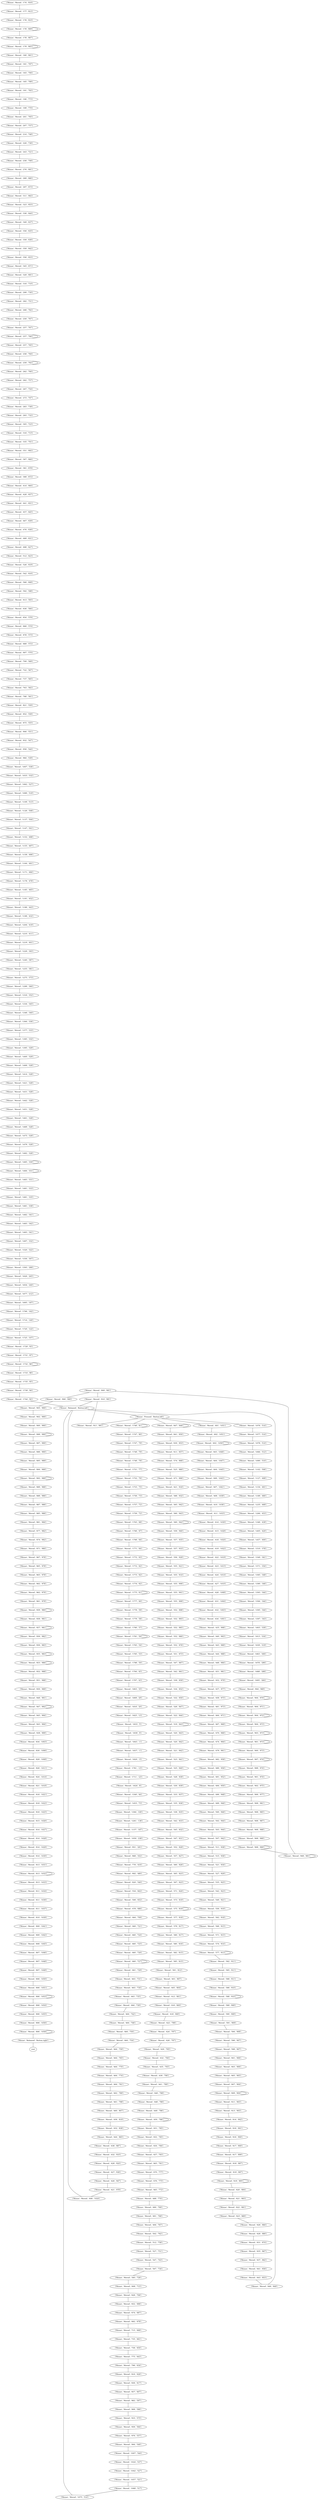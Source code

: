 graph {
	root
	"('Mouse', 'Released', 'Button.right')"
	"('Mouse', 'Released', 'Button.right')" -- root
	"('Mouse', 'Moved', '806', '1058')"
	"('Mouse', 'Moved', '806', '1058')" -- "('Mouse', 'Released', 'Button.right')"
	"('Mouse', 'Moved', '806', '1058')" -- "('Mouse', 'Moved', '806', '1058')"
	"('Mouse', 'Moved', '806', '1056')"
	"('Mouse', 'Moved', '806', '1056')" -- "('Mouse', 'Moved', '806', '1058')"
	"('Mouse', 'Moved', '806', '1055')"
	"('Mouse', 'Moved', '806', '1055')" -- "('Mouse', 'Moved', '806', '1056')"
	"('Mouse', 'Moved', '806', '1054')"
	"('Mouse', 'Moved', '806', '1054')" -- "('Mouse', 'Moved', '806', '1055')"
	"('Mouse', 'Moved', '806', '1053')"
	"('Mouse', 'Moved', '806', '1053')" -- "('Mouse', 'Moved', '806', '1054')"
	"('Mouse', 'Moved', '806', '1053')" -- "('Mouse', 'Moved', '806', '1053')"
	"('Mouse', 'Moved', '806', '1051')"
	"('Mouse', 'Moved', '806', '1051')" -- "('Mouse', 'Moved', '806', '1053')"
	"('Mouse', 'Moved', '806', '1050')"
	"('Mouse', 'Moved', '806', '1050')" -- "('Mouse', 'Moved', '806', '1051')"
	"('Mouse', 'Moved', '807', '1049')"
	"('Mouse', 'Moved', '807', '1049')" -- "('Mouse', 'Moved', '806', '1050')"
	"('Mouse', 'Moved', '807', '1048')"
	"('Mouse', 'Moved', '807', '1048')" -- "('Mouse', 'Moved', '807', '1049')"
	"('Mouse', 'Moved', '807', '1046')"
	"('Mouse', 'Moved', '807', '1046')" -- "('Mouse', 'Moved', '807', '1048')"
	"('Mouse', 'Moved', '808', '1045')"
	"('Mouse', 'Moved', '808', '1045')" -- "('Mouse', 'Moved', '807', '1046')"
	"('Mouse', 'Moved', '809', '1042')"
	"('Mouse', 'Moved', '809', '1042')" -- "('Mouse', 'Moved', '808', '1045')"
	"('Mouse', 'Moved', '809', '1041')"
	"('Mouse', 'Moved', '809', '1041')" -- "('Mouse', 'Moved', '809', '1042')"
	"('Mouse', 'Moved', '810', '1039')"
	"('Mouse', 'Moved', '810', '1039')" -- "('Mouse', 'Moved', '809', '1041')"
	"('Mouse', 'Moved', '811', '1037')"
	"('Mouse', 'Moved', '811', '1037')" -- "('Mouse', 'Moved', '810', '1039')"
	"('Mouse', 'Moved', '811', '1036')"
	"('Mouse', 'Moved', '811', '1036')" -- "('Mouse', 'Moved', '811', '1037')"
	"('Mouse', 'Moved', '811', '1034')"
	"('Mouse', 'Moved', '811', '1034')" -- "('Mouse', 'Moved', '811', '1036')"
	"('Mouse', 'Moved', '813', '1033')"
	"('Mouse', 'Moved', '813', '1033')" -- "('Mouse', 'Moved', '811', '1034')"
	"('Mouse', 'Moved', '813', '1032')"
	"('Mouse', 'Moved', '813', '1032')" -- "('Mouse', 'Moved', '813', '1033')"
	"('Mouse', 'Moved', '813', '1032')" -- "('Mouse', 'Moved', '813', '1032')"
	"('Mouse', 'Moved', '813', '1031')"
	"('Mouse', 'Moved', '813', '1031')" -- "('Mouse', 'Moved', '813', '1032')"
	"('Mouse', 'Moved', '814', '1030')"
	"('Mouse', 'Moved', '814', '1030')" -- "('Mouse', 'Moved', '813', '1031')"
	"('Mouse', 'Moved', '814', '1029')"
	"('Mouse', 'Moved', '814', '1029')" -- "('Mouse', 'Moved', '814', '1030')"
	"('Mouse', 'Moved', '814', '1028')"
	"('Mouse', 'Moved', '814', '1028')" -- "('Mouse', 'Moved', '814', '1029')"
	"('Mouse', 'Moved', '814', '1027')"
	"('Mouse', 'Moved', '814', '1027')" -- "('Mouse', 'Moved', '814', '1028')"
	"('Mouse', 'Moved', '815', '1026')"
	"('Mouse', 'Moved', '815', '1026')" -- "('Mouse', 'Moved', '814', '1027')"
	"('Mouse', 'Moved', '816', '1025')"
	"('Mouse', 'Moved', '816', '1025')" -- "('Mouse', 'Moved', '815', '1026')"
	"('Mouse', 'Moved', '818', '1022')"
	"('Mouse', 'Moved', '818', '1022')" -- "('Mouse', 'Moved', '816', '1025')"
	"('Mouse', 'Moved', '818', '1021')"
	"('Mouse', 'Moved', '818', '1021')" -- "('Mouse', 'Moved', '818', '1022')"
	"('Mouse', 'Moved', '821', '1018')"
	"('Mouse', 'Moved', '821', '1018')" -- "('Mouse', 'Moved', '818', '1021')"
	"('Mouse', 'Moved', '824', '1014')"
	"('Mouse', 'Moved', '824', '1014')" -- "('Mouse', 'Moved', '821', '1018')"
	"('Mouse', 'Moved', '826', '1011')"
	"('Mouse', 'Moved', '826', '1011')" -- "('Mouse', 'Moved', '824', '1014')"
	"('Mouse', 'Moved', '829', '1008')"
	"('Mouse', 'Moved', '829', '1008')" -- "('Mouse', 'Moved', '826', '1011')"
	"('Mouse', 'Moved', '830', '1006')"
	"('Mouse', 'Moved', '830', '1006')" -- "('Mouse', 'Moved', '829', '1008')"
	"('Mouse', 'Moved', '834', '1003')"
	"('Mouse', 'Moved', '834', '1003')" -- "('Mouse', 'Moved', '830', '1006')"
	"('Mouse', 'Moved', '838', '999')"
	"('Mouse', 'Moved', '838', '999')" -- "('Mouse', 'Moved', '834', '1003')"
	"('Mouse', 'Moved', '843', '994')"
	"('Mouse', 'Moved', '843', '994')" -- "('Mouse', 'Moved', '838', '999')"
	"('Mouse', 'Moved', '845', '994')"
	"('Mouse', 'Moved', '845', '994')" -- "('Mouse', 'Moved', '843', '994')"
	"('Mouse', 'Moved', '847', '992')"
	"('Mouse', 'Moved', '847', '992')" -- "('Mouse', 'Moved', '845', '994')"
	"('Mouse', 'Moved', '847', '992')" -- "('Mouse', 'Moved', '847', '992')"
	"('Mouse', 'Moved', '848', '991')"
	"('Mouse', 'Moved', '848', '991')" -- "('Mouse', 'Moved', '847', '992')"
	"('Mouse', 'Moved', '850', '989')"
	"('Mouse', 'Moved', '850', '989')" -- "('Mouse', 'Moved', '848', '991')"
	"('Mouse', 'Moved', '851', '988')"
	"('Mouse', 'Moved', '851', '988')" -- "('Mouse', 'Moved', '850', '989')"
	"('Mouse', 'Moved', '852', '988')"
	"('Mouse', 'Moved', '852', '988')" -- "('Mouse', 'Moved', '851', '988')"
	"('Mouse', 'Moved', '853', '986')"
	"('Mouse', 'Moved', '853', '986')" -- "('Mouse', 'Moved', '852', '988')"
	"('Mouse', 'Moved', '853', '986')" -- "('Mouse', 'Moved', '853', '986')"
	"('Mouse', 'Moved', '855', '983')"
	"('Mouse', 'Moved', '855', '983')" -- "('Mouse', 'Moved', '853', '986')"
	"('Mouse', 'Moved', '855', '983')" -- "('Mouse', 'Moved', '855', '983')"
	"('Mouse', 'Moved', '856', '983')"
	"('Mouse', 'Moved', '856', '983')" -- "('Mouse', 'Moved', '855', '983')"
	"('Mouse', 'Moved', '856', '982')"
	"('Mouse', 'Moved', '856', '982')" -- "('Mouse', 'Moved', '856', '983')"
	"('Mouse', 'Moved', '857', '981')"
	"('Mouse', 'Moved', '857', '981')" -- "('Mouse', 'Moved', '856', '982')"
	"('Mouse', 'Moved', '857', '981')" -- "('Mouse', 'Moved', '857', '981')"
	"('Mouse', 'Moved', '858', '981')"
	"('Mouse', 'Moved', '858', '981')" -- "('Mouse', 'Moved', '857', '981')"
	"('Mouse', 'Moved', '859', '980')"
	"('Mouse', 'Moved', '859', '980')" -- "('Mouse', 'Moved', '858', '981')"
	"('Mouse', 'Moved', '859', '980')" -- "('Mouse', 'Moved', '859', '980')"
	"('Mouse', 'Moved', '861', '979')"
	"('Mouse', 'Moved', '861', '979')" -- "('Mouse', 'Moved', '859', '980')"
	"('Mouse', 'Moved', '862', '979')"
	"('Mouse', 'Moved', '862', '979')" -- "('Mouse', 'Moved', '861', '979')"
	"('Mouse', 'Moved', '862', '978')"
	"('Mouse', 'Moved', '862', '978')" -- "('Mouse', 'Moved', '862', '979')"
	"('Mouse', 'Moved', '863', '978')"
	"('Mouse', 'Moved', '863', '978')" -- "('Mouse', 'Moved', '862', '978')"
	"('Mouse', 'Moved', '865', '978')"
	"('Mouse', 'Moved', '865', '978')" -- "('Mouse', 'Moved', '863', '978')"
	"('Mouse', 'Moved', '867', '978')"
	"('Mouse', 'Moved', '867', '978')" -- "('Mouse', 'Moved', '865', '978')"
	"('Mouse', 'Moved', '871', '980')"
	"('Mouse', 'Moved', '871', '980')" -- "('Mouse', 'Moved', '867', '978')"
	"('Mouse', 'Moved', '874', '982')"
	"('Mouse', 'Moved', '874', '982')" -- "('Mouse', 'Moved', '871', '980')"
	"('Mouse', 'Moved', '877', '982')"
	"('Mouse', 'Moved', '877', '982')" -- "('Mouse', 'Moved', '874', '982')"
	"('Mouse', 'Moved', '881', '984')"
	"('Mouse', 'Moved', '881', '984')" -- "('Mouse', 'Moved', '877', '982')"
	"('Mouse', 'Moved', '885', '986')"
	"('Mouse', 'Moved', '885', '986')" -- "('Mouse', 'Moved', '881', '984')"
	"('Mouse', 'Moved', '887', '986')"
	"('Mouse', 'Moved', '887', '986')" -- "('Mouse', 'Moved', '885', '986')"
	"('Mouse', 'Moved', '888', '986')"
	"('Mouse', 'Moved', '888', '986')" -- "('Mouse', 'Moved', '887', '986')"
	"('Mouse', 'Moved', '889', '988')"
	"('Mouse', 'Moved', '889', '988')" -- "('Mouse', 'Moved', '888', '986')"
	"('Mouse', 'Moved', '892', '989')"
	"('Mouse', 'Moved', '892', '989')" -- "('Mouse', 'Moved', '889', '988')"
	"('Mouse', 'Moved', '892', '989')" -- "('Mouse', 'Moved', '892', '989')"
	"('Mouse', 'Moved', '894', '989')"
	"('Mouse', 'Moved', '894', '989')" -- "('Mouse', 'Moved', '892', '989')"
	"('Mouse', 'Moved', '895', '989')"
	"('Mouse', 'Moved', '895', '989')" -- "('Mouse', 'Moved', '894', '989')"
	"('Mouse', 'Moved', '896', '990')"
	"('Mouse', 'Moved', '896', '990')" -- "('Mouse', 'Moved', '895', '989')"
	"('Mouse', 'Moved', '897', '990')"
	"('Mouse', 'Moved', '897', '990')" -- "('Mouse', 'Moved', '896', '990')"
	"('Mouse', 'Moved', '898', '990')"
	"('Mouse', 'Moved', '898', '990')" -- "('Mouse', 'Moved', '897', '990')"
	"('Mouse', 'Moved', '898', '990')" -- "('Mouse', 'Moved', '898', '990')"
	"('Mouse', 'Moved', '900', '990')"
	"('Mouse', 'Moved', '900', '990')" -- "('Mouse', 'Moved', '898', '990')"
	"('Mouse', 'Moved', '902', '990')"
	"('Mouse', 'Moved', '902', '990')" -- "('Mouse', 'Moved', '900', '990')"
	"('Mouse', 'Moved', '905', '990')"
	"('Mouse', 'Moved', '905', '990')" -- "('Mouse', 'Moved', '902', '990')"
	"('Mouse', 'Moved', '906', '990')"
	"('Mouse', 'Moved', '906', '990')" -- "('Mouse', 'Moved', '905', '990')"
	"('Mouse', 'Moved', '909', '991')"
	"('Mouse', 'Moved', '909', '991')" -- "('Mouse', 'Moved', '906', '990')"
	"('Mouse', 'Moved', '909', '991')" -- "('Mouse', 'Moved', '910', '991')"
	"('Mouse', 'Moved', '910', '991')"
	"('Mouse', 'Moved', '910', '991')" -- "('Mouse', 'Released', 'Button.left')"
	"('Mouse', 'Moved', '911', '991')"
	"('Mouse', 'Moved', '911', '991')" -- "('Mouse', 'Moved', '910', '991')"
	"('Mouse', 'Pressed', 'Button.left')"
	"('Mouse', 'Pressed', 'Button.left')" -- "('Mouse', 'Moved', '911', '991')"
	"('Mouse', 'Pressed', 'Button.left')" -- "('Mouse', 'Moved', '1076', '514')"
	"('Mouse', 'Pressed', 'Button.left')" -- "('Mouse', 'Moved', '647', '848')"
	"('Mouse', 'Pressed', 'Button.left')" -- "('Mouse', 'Moved', '401', '1051')"
	"('Mouse', 'Pressed', 'Button.left')" -- "('Mouse', 'Moved', '1746', '81')"
	"('Mouse', 'Released', 'Button.left')"
	"('Mouse', 'Released', 'Button.left')" -- "('Mouse', 'Pressed', 'Button.left')"
	"('Mouse', 'Moved', '908', '991')"
	"('Mouse', 'Moved', '908', '991')" -- "('Mouse', 'Moved', '909', '991')"
	"('Mouse', 'Moved', '908', '991')" -- "('Mouse', 'Moved', '908', '991')"
	"('Mouse', 'Moved', '908', '990')"
	"('Mouse', 'Moved', '908', '990')" -- "('Mouse', 'Moved', '908', '991')"
	"('Mouse', 'Moved', '908', '990')" -- "('Mouse', 'Moved', '908', '990')"
	"('Mouse', 'Moved', '908', '989')"
	"('Mouse', 'Moved', '908', '989')" -- "('Mouse', 'Moved', '908', '990')"
	"('Mouse', 'Moved', '908', '988')"
	"('Mouse', 'Moved', '908', '988')" -- "('Mouse', 'Moved', '908', '989')"
	"('Mouse', 'Moved', '908', '987')"
	"('Mouse', 'Moved', '908', '987')" -- "('Mouse', 'Moved', '908', '988')"
	"('Mouse', 'Moved', '908', '985')"
	"('Mouse', 'Moved', '908', '985')" -- "('Mouse', 'Moved', '908', '987')"
	"('Mouse', 'Moved', '908', '981')"
	"('Mouse', 'Moved', '908', '981')" -- "('Mouse', 'Moved', '908', '985')"
	"('Mouse', 'Moved', '906', '977')"
	"('Mouse', 'Moved', '906', '977')" -- "('Mouse', 'Moved', '908', '981')"
	"('Mouse', 'Moved', '902', '975')"
	"('Mouse', 'Moved', '902', '975')" -- "('Mouse', 'Moved', '906', '977')"
	"('Mouse', 'Moved', '901', '974')"
	"('Mouse', 'Moved', '901', '974')" -- "('Mouse', 'Moved', '902', '975')"
	"('Mouse', 'Moved', '898', '974')"
	"('Mouse', 'Moved', '898', '974')" -- "('Mouse', 'Moved', '901', '974')"
	"('Mouse', 'Moved', '897', '974')"
	"('Mouse', 'Moved', '897', '974')" -- "('Mouse', 'Moved', '898', '974')"
	"('Mouse', 'Moved', '897', '974')" -- "('Mouse', 'Moved', '897', '974')"
	"('Mouse', 'Moved', '900', '973')"
	"('Mouse', 'Moved', '900', '973')" -- "('Mouse', 'Moved', '897', '974')"
	"('Mouse', 'Moved', '901', '973')"
	"('Mouse', 'Moved', '901', '973')" -- "('Mouse', 'Moved', '900', '973')"
	"('Mouse', 'Moved', '901', '973')" -- "('Mouse', 'Moved', '901', '973')"
	"('Mouse', 'Moved', '903', '973')"
	"('Mouse', 'Moved', '903', '973')" -- "('Mouse', 'Moved', '901', '973')"
	"('Mouse', 'Moved', '903', '973')" -- "('Mouse', 'Moved', '903', '973')"
	"('Mouse', 'Moved', '904', '973')"
	"('Mouse', 'Moved', '904', '973')" -- "('Mouse', 'Moved', '903', '973')"
	"('Mouse', 'Moved', '904', '972')"
	"('Mouse', 'Moved', '904', '972')" -- "('Mouse', 'Moved', '904', '973')"
	"('Mouse', 'Moved', '904', '972')" -- "('Mouse', 'Moved', '904', '972')"
	"('Mouse', 'Moved', '904', '971')"
	"('Mouse', 'Moved', '904', '971')" -- "('Mouse', 'Moved', '904', '972')"
	"('Mouse', 'Moved', '904', '970')"
	"('Mouse', 'Moved', '904', '970')" -- "('Mouse', 'Moved', '904', '971')"
	"('Mouse', 'Moved', '904', '970')" -- "('Mouse', 'Moved', '904', '970')"
	"('Mouse', 'Moved', '904', '969')"
	"('Mouse', 'Moved', '904', '969')" -- "('Mouse', 'Moved', '904', '970')"
	"('Mouse', 'Moved', '1695', '284')"
	"('Mouse', 'Moved', '1695', '284')" -- "('Mouse', 'Moved', '904', '969')"
	"('Mouse', 'Moved', '1688', '288')"
	"('Mouse', 'Moved', '1688', '288')" -- "('Mouse', 'Moved', '1695', '284')"
	"('Mouse', 'Moved', '1678', '296')"
	"('Mouse', 'Moved', '1678', '296')" -- "('Mouse', 'Moved', '1688', '288')"
	"('Mouse', 'Moved', '1663', '306')"
	"('Mouse', 'Moved', '1663', '306')" -- "('Mouse', 'Moved', '1678', '296')"
	"('Mouse', 'Moved', '1639', '319')"
	"('Mouse', 'Moved', '1639', '319')" -- "('Mouse', 'Moved', '1663', '306')"
	"('Mouse', 'Moved', '1613', '334')"
	"('Mouse', 'Moved', '1613', '334')" -- "('Mouse', 'Moved', '1639', '319')"
	"('Mouse', 'Moved', '1603', '339')"
	"('Mouse', 'Moved', '1603', '339')" -- "('Mouse', 'Moved', '1613', '334')"
	"('Mouse', 'Moved', '1597', '343')"
	"('Mouse', 'Moved', '1597', '343')" -- "('Mouse', 'Moved', '1603', '339')"
	"('Mouse', 'Moved', '1595', '344')"
	"('Mouse', 'Moved', '1595', '344')" -- "('Mouse', 'Moved', '1597', '343')"
	"('Mouse', 'Moved', '1594', '344')"
	"('Mouse', 'Moved', '1594', '344')" -- "('Mouse', 'Moved', '1595', '344')"
	"('Mouse', 'Moved', '1593', '344')"
	"('Mouse', 'Moved', '1593', '344')" -- "('Mouse', 'Moved', '1594', '344')"
	"('Mouse', 'Moved', '1590', '346')"
	"('Mouse', 'Moved', '1590', '346')" -- "('Mouse', 'Moved', '1593', '344')"
	"('Mouse', 'Moved', '1585', '348')"
	"('Mouse', 'Moved', '1585', '348')" -- "('Mouse', 'Moved', '1590', '346')"
	"('Mouse', 'Moved', '1571', '354')"
	"('Mouse', 'Moved', '1571', '354')" -- "('Mouse', 'Moved', '1585', '348')"
	"('Mouse', 'Moved', '1549', '361')"
	"('Mouse', 'Moved', '1549', '361')" -- "('Mouse', 'Moved', '1571', '354')"
	"('Mouse', 'Moved', '1510', '378')"
	"('Mouse', 'Moved', '1510', '378')" -- "('Mouse', 'Moved', '1549', '361')"
	"('Mouse', 'Moved', '1457', '400')"
	"('Mouse', 'Moved', '1457', '400')" -- "('Mouse', 'Moved', '1510', '378')"
	"('Mouse', 'Moved', '1405', '420')"
	"('Mouse', 'Moved', '1405', '420')" -- "('Mouse', 'Moved', '1457', '400')"
	"('Mouse', 'Moved', '1346', '439')"
	"('Mouse', 'Moved', '1346', '439')" -- "('Mouse', 'Moved', '1405', '420')"
	"('Mouse', 'Moved', '1284', '453')"
	"('Mouse', 'Moved', '1284', '453')" -- "('Mouse', 'Moved', '1346', '439')"
	"('Mouse', 'Moved', '1235', '469')"
	"('Mouse', 'Moved', '1235', '469')" -- "('Mouse', 'Moved', '1284', '453')"
	"('Mouse', 'Moved', '1189', '480')"
	"('Mouse', 'Moved', '1189', '480')" -- "('Mouse', 'Moved', '1235', '469')"
	"('Mouse', 'Moved', '1154', '491')"
	"('Mouse', 'Moved', '1154', '491')" -- "('Mouse', 'Moved', '1189', '480')"
	"('Mouse', 'Moved', '1127', '499')"
	"('Mouse', 'Moved', '1127', '499')" -- "('Mouse', 'Moved', '1154', '491')"
	"('Mouse', 'Moved', '1102', '506')"
	"('Mouse', 'Moved', '1102', '506')" -- "('Mouse', 'Moved', '1127', '499')"
	"('Mouse', 'Moved', '1090', '510')"
	"('Mouse', 'Moved', '1090', '510')" -- "('Mouse', 'Moved', '1102', '506')"
	"('Mouse', 'Moved', '1084', '512')"
	"('Mouse', 'Moved', '1084', '512')" -- "('Mouse', 'Moved', '1090', '510')"
	"('Mouse', 'Moved', '1078', '514')"
	"('Mouse', 'Moved', '1078', '514')" -- "('Mouse', 'Moved', '1084', '512')"
	"('Mouse', 'Moved', '1077', '514')"
	"('Mouse', 'Moved', '1077', '514')" -- "('Mouse', 'Moved', '1078', '514')"
	"('Mouse', 'Moved', '1076', '514')"
	"('Mouse', 'Moved', '1076', '514')" -- "('Mouse', 'Moved', '1077', '514')"
	"('Mouse', 'Moved', '1075', '514')"
	"('Mouse', 'Moved', '1075', '514')" -- "('Mouse', 'Released', 'Button.left')"
	"('Mouse', 'Moved', '1068', '517')"
	"('Mouse', 'Moved', '1068', '517')" -- "('Mouse', 'Moved', '1075', '514')"
	"('Mouse', 'Moved', '1057', '521')"
	"('Mouse', 'Moved', '1057', '521')" -- "('Mouse', 'Moved', '1068', '517')"
	"('Mouse', 'Moved', '1042', '527')"
	"('Mouse', 'Moved', '1042', '527')" -- "('Mouse', 'Moved', '1057', '521')"
	"('Mouse', 'Moved', '1024', '537')"
	"('Mouse', 'Moved', '1024', '537')" -- "('Mouse', 'Moved', '1042', '527')"
	"('Mouse', 'Moved', '1007', '544')"
	"('Mouse', 'Moved', '1007', '544')" -- "('Mouse', 'Moved', '1024', '537')"
	"('Mouse', 'Moved', '994', '549')"
	"('Mouse', 'Moved', '994', '549')" -- "('Mouse', 'Moved', '1007', '544')"
	"('Mouse', 'Moved', '976', '557')"
	"('Mouse', 'Moved', '976', '557')" -- "('Mouse', 'Moved', '994', '549')"
	"('Mouse', 'Moved', '959', '564')"
	"('Mouse', 'Moved', '959', '564')" -- "('Mouse', 'Moved', '976', '557')"
	"('Mouse', 'Moved', '933', '575')"
	"('Mouse', 'Moved', '933', '575')" -- "('Mouse', 'Moved', '959', '564')"
	"('Mouse', 'Moved', '908', '586')"
	"('Mouse', 'Moved', '908', '586')" -- "('Mouse', 'Moved', '933', '575')"
	"('Mouse', 'Moved', '882', '597')"
	"('Mouse', 'Moved', '882', '597')" -- "('Mouse', 'Moved', '908', '586')"
	"('Mouse', 'Moved', '857', '607')"
	"('Mouse', 'Moved', '857', '607')" -- "('Mouse', 'Moved', '882', '597')"
	"('Mouse', 'Moved', '836', '617')"
	"('Mouse', 'Moved', '836', '617')" -- "('Mouse', 'Moved', '857', '607')"
	"('Mouse', 'Moved', '816', '626')"
	"('Mouse', 'Moved', '816', '626')" -- "('Mouse', 'Moved', '836', '617')"
	"('Mouse', 'Moved', '796', '634')"
	"('Mouse', 'Moved', '796', '634')" -- "('Mouse', 'Moved', '816', '626')"
	"('Mouse', 'Moved', '775', '643')"
	"('Mouse', 'Moved', '775', '643')" -- "('Mouse', 'Moved', '796', '634')"
	"('Mouse', 'Moved', '758', '650')"
	"('Mouse', 'Moved', '758', '650')" -- "('Mouse', 'Moved', '775', '643')"
	"('Mouse', 'Moved', '735', '661')"
	"('Mouse', 'Moved', '735', '661')" -- "('Mouse', 'Moved', '758', '650')"
	"('Mouse', 'Moved', '715', '669')"
	"('Mouse', 'Moved', '715', '669')" -- "('Mouse', 'Moved', '735', '661')"
	"('Mouse', 'Moved', '692', '678')"
	"('Mouse', 'Moved', '692', '678')" -- "('Mouse', 'Moved', '715', '669')"
	"('Mouse', 'Moved', '674', '687')"
	"('Mouse', 'Moved', '674', '687')" -- "('Mouse', 'Moved', '692', '678')"
	"('Mouse', 'Moved', '652', '696')"
	"('Mouse', 'Moved', '652', '696')" -- "('Mouse', 'Moved', '674', '687')"
	"('Mouse', 'Moved', '628', '706')"
	"('Mouse', 'Moved', '628', '706')" -- "('Mouse', 'Moved', '652', '696')"
	"('Mouse', 'Moved', '608', '715')"
	"('Mouse', 'Moved', '608', '715')" -- "('Mouse', 'Moved', '628', '706')"
	"('Mouse', 'Moved', '585', '726')"
	"('Mouse', 'Moved', '585', '726')" -- "('Mouse', 'Moved', '608', '715')"
	"('Mouse', 'Moved', '567', '734')"
	"('Mouse', 'Moved', '567', '734')" -- "('Mouse', 'Moved', '585', '726')"
	"('Mouse', 'Moved', '547', '743')"
	"('Mouse', 'Moved', '547', '743')" -- "('Mouse', 'Moved', '567', '734')"
	"('Mouse', 'Moved', '527', '751')"
	"('Mouse', 'Moved', '527', '751')" -- "('Mouse', 'Moved', '547', '743')"
	"('Mouse', 'Moved', '512', '758')"
	"('Mouse', 'Moved', '512', '758')" -- "('Mouse', 'Moved', '527', '751')"
	"('Mouse', 'Moved', '502', '762')"
	"('Mouse', 'Moved', '502', '762')" -- "('Mouse', 'Moved', '512', '758')"
	"('Mouse', 'Moved', '494', '767')"
	"('Mouse', 'Moved', '494', '767')" -- "('Mouse', 'Moved', '502', '762')"
	"('Mouse', 'Moved', '491', '768')"
	"('Mouse', 'Moved', '491', '768')" -- "('Mouse', 'Moved', '494', '767')"
	"('Mouse', 'Moved', '490', '769')"
	"('Mouse', 'Moved', '490', '769')" -- "('Mouse', 'Moved', '491', '768')"
	"('Mouse', 'Moved', '488', '770')"
	"('Mouse', 'Moved', '488', '770')" -- "('Mouse', 'Moved', '490', '769')"
	"('Mouse', 'Moved', '483', '772')"
	"('Mouse', 'Moved', '483', '772')" -- "('Mouse', 'Moved', '488', '770')"
	"('Mouse', 'Moved', '476', '775')"
	"('Mouse', 'Moved', '476', '775')" -- "('Mouse', 'Moved', '483', '772')"
	"('Mouse', 'Moved', '470', '777')"
	"('Mouse', 'Moved', '470', '777')" -- "('Mouse', 'Moved', '476', '775')"
	"('Mouse', 'Moved', '463', '781')"
	"('Mouse', 'Moved', '463', '781')" -- "('Mouse', 'Moved', '470', '777')"
	"('Mouse', 'Moved', '457', '783')"
	"('Mouse', 'Moved', '457', '783')" -- "('Mouse', 'Moved', '463', '781')"
	"('Mouse', 'Moved', '454', '784')"
	"('Mouse', 'Moved', '454', '784')" -- "('Mouse', 'Moved', '457', '783')"
	"('Mouse', 'Moved', '452', '785')"
	"('Mouse', 'Moved', '452', '785')" -- "('Mouse', 'Moved', '454', '784')"
	"('Mouse', 'Moved', '451', '785')"
	"('Mouse', 'Moved', '451', '785')" -- "('Mouse', 'Moved', '452', '785')"
	"('Mouse', 'Moved', '450', '786')"
	"('Mouse', 'Moved', '450', '786')" -- "('Mouse', 'Moved', '451', '785')"
	"('Mouse', 'Moved', '450', '786')" -- "('Mouse', 'Moved', '450', '786')"
	"('Mouse', 'Moved', '449', '786')"
	"('Mouse', 'Moved', '449', '786')" -- "('Mouse', 'Moved', '450', '786')"
	"('Mouse', 'Moved', '448', '786')"
	"('Mouse', 'Moved', '448', '786')" -- "('Mouse', 'Moved', '449', '786')"
	"('Mouse', 'Moved', '446', '788')"
	"('Mouse', 'Moved', '446', '788')" -- "('Mouse', 'Moved', '448', '786')"
	"('Mouse', 'Moved', '441', '789')"
	"('Mouse', 'Moved', '441', '789')" -- "('Mouse', 'Moved', '446', '788')"
	"('Mouse', 'Moved', '439', '790')"
	"('Mouse', 'Moved', '439', '790')" -- "('Mouse', 'Moved', '441', '789')"
	"('Mouse', 'Moved', '435', '793')"
	"('Mouse', 'Moved', '435', '793')" -- "('Mouse', 'Moved', '439', '790')"
	"('Mouse', 'Moved', '432', '794')"
	"('Mouse', 'Moved', '432', '794')" -- "('Mouse', 'Moved', '435', '793')"
	"('Mouse', 'Moved', '429', '795')"
	"('Mouse', 'Moved', '429', '795')" -- "('Mouse', 'Moved', '432', '794')"
	"('Mouse', 'Moved', '426', '797')"
	"('Mouse', 'Moved', '426', '797')" -- "('Mouse', 'Moved', '429', '795')"
	"('Mouse', 'Moved', '424', '797')"
	"('Mouse', 'Moved', '424', '797')" -- "('Mouse', 'Moved', '426', '797')"
	"('Mouse', 'Moved', '422', '798')"
	"('Mouse', 'Moved', '422', '798')" -- "('Mouse', 'Moved', '424', '797')"
	"('Mouse', 'Moved', '418', '800')"
	"('Mouse', 'Moved', '418', '800')" -- "('Mouse', 'Moved', '422', '798')"
	"('Mouse', 'Moved', '416', '800')"
	"('Mouse', 'Moved', '416', '800')" -- "('Mouse', 'Moved', '418', '800')"
	"('Mouse', 'Moved', '412', '801')"
	"('Mouse', 'Moved', '412', '801')" -- "('Mouse', 'Moved', '416', '800')"
	"('Mouse', 'Moved', '405', '804')"
	"('Mouse', 'Moved', '405', '804')" -- "('Mouse', 'Moved', '412', '801')"
	"('Mouse', 'Moved', '401', '807')"
	"('Mouse', 'Moved', '401', '807')" -- "('Mouse', 'Moved', '405', '804')"
	"('Mouse', 'Moved', '391', '812')"
	"('Mouse', 'Moved', '391', '812')" -- "('Mouse', 'Moved', '401', '807')"
	"('Mouse', 'Moved', '385', '815')"
	"('Mouse', 'Moved', '385', '815')" -- "('Mouse', 'Moved', '391', '812')"
	"('Mouse', 'Moved', '382', '815')"
	"('Mouse', 'Moved', '382', '815')" -- "('Mouse', 'Moved', '385', '815')"
	"('Mouse', 'Moved', '380', '816')"
	"('Mouse', 'Moved', '380', '816')" -- "('Mouse', 'Moved', '382', '815')"
	"('Mouse', 'Moved', '380', '817')"
	"('Mouse', 'Moved', '380', '817')" -- "('Mouse', 'Moved', '380', '816')"
	"('Mouse', 'Moved', '379', '817')"
	"('Mouse', 'Moved', '379', '817')" -- "('Mouse', 'Moved', '380', '817')"
	"('Mouse', 'Moved', '377', '818')"
	"('Mouse', 'Moved', '377', '818')" -- "('Mouse', 'Moved', '379', '817')"
	"('Mouse', 'Moved', '375', '819')"
	"('Mouse', 'Moved', '375', '819')" -- "('Mouse', 'Moved', '377', '818')"
	"('Mouse', 'Moved', '375', '819')" -- "('Mouse', 'Moved', '375', '819')"
	"('Mouse', 'Moved', '373', '819')"
	"('Mouse', 'Moved', '373', '819')" -- "('Mouse', 'Moved', '375', '819')"
	"('Mouse', 'Moved', '371', '820')"
	"('Mouse', 'Moved', '371', '820')" -- "('Mouse', 'Moved', '373', '819')"
	"('Mouse', 'Moved', '367', '823')"
	"('Mouse', 'Moved', '367', '823')" -- "('Mouse', 'Moved', '371', '820')"
	"('Mouse', 'Moved', '365', '823')"
	"('Mouse', 'Moved', '365', '823')" -- "('Mouse', 'Moved', '367', '823')"
	"('Mouse', 'Moved', '360', '826')"
	"('Mouse', 'Moved', '360', '826')" -- "('Mouse', 'Moved', '365', '823')"
	"('Mouse', 'Moved', '357', '827')"
	"('Mouse', 'Moved', '357', '827')" -- "('Mouse', 'Moved', '360', '826')"
	"('Mouse', 'Moved', '352', '829')"
	"('Mouse', 'Moved', '352', '829')" -- "('Mouse', 'Moved', '357', '827')"
	"('Mouse', 'Moved', '347', '831')"
	"('Mouse', 'Moved', '347', '831')" -- "('Mouse', 'Moved', '352', '829')"
	"('Mouse', 'Moved', '345', '832')"
	"('Mouse', 'Moved', '345', '832')" -- "('Mouse', 'Moved', '347', '831')"
	"('Mouse', 'Moved', '342', '833')"
	"('Mouse', 'Moved', '342', '833')" -- "('Mouse', 'Moved', '345', '832')"
	"('Mouse', 'Moved', '338', '835')"
	"('Mouse', 'Moved', '338', '835')" -- "('Mouse', 'Moved', '342', '833')"
	"('Mouse', 'Moved', '335', '836')"
	"('Mouse', 'Moved', '335', '836')" -- "('Mouse', 'Moved', '338', '835')"
	"('Mouse', 'Moved', '333', '837')"
	"('Mouse', 'Moved', '333', '837')" -- "('Mouse', 'Moved', '335', '836')"
	"('Mouse', 'Moved', '330', '839')"
	"('Mouse', 'Moved', '330', '839')" -- "('Mouse', 'Moved', '333', '837')"
	"('Mouse', 'Moved', '328', '839')"
	"('Mouse', 'Moved', '328', '839')" -- "('Mouse', 'Moved', '330', '839')"
	"('Mouse', 'Moved', '325', '840')"
	"('Mouse', 'Moved', '325', '840')" -- "('Mouse', 'Moved', '328', '839')"
	"('Mouse', 'Moved', '323', '841')"
	"('Mouse', 'Moved', '323', '841')" -- "('Mouse', 'Moved', '325', '840')"
	"('Mouse', 'Moved', '321', '842')"
	"('Mouse', 'Moved', '321', '842')" -- "('Mouse', 'Moved', '323', '841')"
	"('Mouse', 'Moved', '320', '842')"
	"('Mouse', 'Moved', '320', '842')" -- "('Mouse', 'Moved', '321', '842')"
	"('Mouse', 'Moved', '320', '843')"
	"('Mouse', 'Moved', '320', '843')" -- "('Mouse', 'Moved', '320', '842')"
	"('Mouse', 'Moved', '319', '843')"
	"('Mouse', 'Moved', '319', '843')" -- "('Mouse', 'Moved', '320', '843')"
	"('Mouse', 'Moved', '319', '843')" -- "('Mouse', 'Moved', '319', '843')"
	"('Mouse', 'Moved', '322', '844')"
	"('Mouse', 'Moved', '322', '844')" -- "('Mouse', 'Moved', '319', '843')"
	"('Mouse', 'Moved', '326', '847')"
	"('Mouse', 'Moved', '326', '847')" -- "('Mouse', 'Moved', '322', '844')"
	"('Mouse', 'Moved', '332', '850')"
	"('Mouse', 'Moved', '332', '850')" -- "('Mouse', 'Moved', '326', '847')"
	"('Mouse', 'Moved', '334', '852')"
	"('Mouse', 'Moved', '334', '852')" -- "('Mouse', 'Moved', '332', '850')"
	"('Mouse', 'Moved', '339', '859')"
	"('Mouse', 'Moved', '339', '859')" -- "('Mouse', 'Moved', '334', '852')"
	"('Mouse', 'Moved', '342', '861')"
	"('Mouse', 'Moved', '342', '861')" -- "('Mouse', 'Moved', '339', '859')"
	"('Mouse', 'Moved', '347', '867')"
	"('Mouse', 'Moved', '347', '867')" -- "('Mouse', 'Moved', '342', '861')"
	"('Mouse', 'Moved', '351', '873')"
	"('Mouse', 'Moved', '351', '873')" -- "('Mouse', 'Moved', '347', '867')"
	"('Mouse', 'Moved', '352', '876')"
	"('Mouse', 'Moved', '352', '876')" -- "('Mouse', 'Moved', '351', '873')"
	"('Mouse', 'Moved', '352', '880')"
	"('Mouse', 'Moved', '352', '880')" -- "('Mouse', 'Moved', '352', '876')"
	"('Mouse', 'Moved', '352', '885')"
	"('Mouse', 'Moved', '352', '885')" -- "('Mouse', 'Moved', '352', '880')"
	"('Mouse', 'Moved', '352', '893')"
	"('Mouse', 'Moved', '352', '893')" -- "('Mouse', 'Moved', '352', '885')"
	"('Mouse', 'Moved', '352', '898')"
	"('Mouse', 'Moved', '352', '898')" -- "('Mouse', 'Moved', '352', '893')"
	"('Mouse', 'Moved', '355', '899')"
	"('Mouse', 'Moved', '355', '899')" -- "('Mouse', 'Moved', '352', '898')"
	"('Mouse', 'Moved', '355', '901')"
	"('Mouse', 'Moved', '355', '901')" -- "('Mouse', 'Moved', '355', '899')"
	"('Mouse', 'Moved', '355', '906')"
	"('Mouse', 'Moved', '355', '906')" -- "('Mouse', 'Moved', '355', '901')"
	"('Mouse', 'Moved', '355', '914')"
	"('Mouse', 'Moved', '355', '914')" -- "('Mouse', 'Moved', '355', '906')"
	"('Mouse', 'Moved', '355', '921')"
	"('Mouse', 'Moved', '355', '921')" -- "('Mouse', 'Moved', '355', '914')"
	"('Mouse', 'Moved', '356', '929')"
	"('Mouse', 'Moved', '356', '929')" -- "('Mouse', 'Moved', '355', '921')"
	"('Mouse', 'Moved', '357', '933')"
	"('Mouse', 'Moved', '357', '933')" -- "('Mouse', 'Moved', '356', '929')"
	"('Mouse', 'Moved', '357', '935')"
	"('Mouse', 'Moved', '357', '935')" -- "('Mouse', 'Moved', '357', '933')"
	"('Mouse', 'Moved', '359', '940')"
	"('Mouse', 'Moved', '359', '940')" -- "('Mouse', 'Moved', '357', '935')"
	"('Mouse', 'Moved', '360', '942')"
	"('Mouse', 'Moved', '360', '942')" -- "('Mouse', 'Moved', '359', '940')"
	"('Mouse', 'Moved', '360', '942')" -- "('Mouse', 'Moved', '360', '942')"
	"('Mouse', 'Moved', '360', '943')"
	"('Mouse', 'Moved', '360', '943')" -- "('Mouse', 'Moved', '360', '942')"
	"('Mouse', 'Moved', '365', '942')"
	"('Mouse', 'Moved', '365', '942')" -- "('Mouse', 'Moved', '360', '943')"
	"('Mouse', 'Moved', '388', '932')"
	"('Mouse', 'Moved', '388', '932')" -- "('Mouse', 'Moved', '365', '942')"
	"('Mouse', 'Moved', '421', '916')"
	"('Mouse', 'Moved', '421', '916')" -- "('Mouse', 'Moved', '388', '932')"
	"('Mouse', 'Moved', '471', '896')"
	"('Mouse', 'Moved', '471', '896')" -- "('Mouse', 'Moved', '421', '916')"
	"('Mouse', 'Moved', '525', '880')"
	"('Mouse', 'Moved', '525', '880')" -- "('Mouse', 'Moved', '471', '896')"
	"('Mouse', 'Moved', '574', '868')"
	"('Mouse', 'Moved', '574', '868')" -- "('Mouse', 'Moved', '525', '880')"
	"('Mouse', 'Moved', '611', '857')"
	"('Mouse', 'Moved', '611', '857')" -- "('Mouse', 'Moved', '574', '868')"
	"('Mouse', 'Moved', '630', '853')"
	"('Mouse', 'Moved', '630', '853')" -- "('Mouse', 'Moved', '611', '857')"
	"('Mouse', 'Moved', '641', '850')"
	"('Mouse', 'Moved', '641', '850')" -- "('Mouse', 'Moved', '630', '853')"
	"('Mouse', 'Moved', '647', '848')"
	"('Mouse', 'Moved', '647', '848')" -- "('Mouse', 'Moved', '641', '850')"
	"('Mouse', 'Moved', '647', '848')" -- "('Mouse', 'Moved', '647', '848')"
	"('Mouse', 'Moved', '646', '849')"
	"('Mouse', 'Moved', '646', '849')" -- "('Mouse', 'Released', 'Button.left')"
	"('Mouse', 'Moved', '643', '853')"
	"('Mouse', 'Moved', '643', '853')" -- "('Mouse', 'Moved', '646', '849')"
	"('Mouse', 'Moved', '641', '856')"
	"('Mouse', 'Moved', '641', '856')" -- "('Mouse', 'Moved', '643', '853')"
	"('Mouse', 'Moved', '637', '862')"
	"('Mouse', 'Moved', '637', '862')" -- "('Mouse', 'Moved', '641', '856')"
	"('Mouse', 'Moved', '635', '867')"
	"('Mouse', 'Moved', '635', '867')" -- "('Mouse', 'Moved', '637', '862')"
	"('Mouse', 'Moved', '631', '874')"
	"('Mouse', 'Moved', '631', '874')" -- "('Mouse', 'Moved', '635', '867')"
	"('Mouse', 'Moved', '628', '880')"
	"('Mouse', 'Moved', '628', '880')" -- "('Mouse', 'Moved', '631', '874')"
	"('Mouse', 'Moved', '626', '884')"
	"('Mouse', 'Moved', '626', '884')" -- "('Mouse', 'Moved', '628', '880')"
	"('Mouse', 'Moved', '623', '889')"
	"('Mouse', 'Moved', '623', '889')" -- "('Mouse', 'Moved', '626', '884')"
	"('Mouse', 'Moved', '622', '891')"
	"('Mouse', 'Moved', '622', '891')" -- "('Mouse', 'Moved', '623', '889')"
	"('Mouse', 'Moved', '621', '893')"
	"('Mouse', 'Moved', '621', '893')" -- "('Mouse', 'Moved', '622', '891')"
	"('Mouse', 'Moved', '620', '894')"
	"('Mouse', 'Moved', '620', '894')" -- "('Mouse', 'Moved', '621', '893')"
	"('Mouse', 'Moved', '619', '895')"
	"('Mouse', 'Moved', '619', '895')" -- "('Mouse', 'Moved', '620', '894')"
	"('Mouse', 'Moved', '619', '895')" -- "('Mouse', 'Moved', '619', '895')"
	"('Mouse', 'Moved', '619', '897')"
	"('Mouse', 'Moved', '619', '897')" -- "('Mouse', 'Moved', '619', '895')"
	"('Mouse', 'Moved', '618', '897')"
	"('Mouse', 'Moved', '618', '897')" -- "('Mouse', 'Moved', '619', '897')"
	"('Mouse', 'Moved', '617', '899')"
	"('Mouse', 'Moved', '617', '899')" -- "('Mouse', 'Moved', '618', '897')"
	"('Mouse', 'Moved', '617', '900')"
	"('Mouse', 'Moved', '617', '900')" -- "('Mouse', 'Moved', '617', '899')"
	"('Mouse', 'Moved', '616', '900')"
	"('Mouse', 'Moved', '616', '900')" -- "('Mouse', 'Moved', '617', '900')"
	"('Mouse', 'Moved', '616', '901')"
	"('Mouse', 'Moved', '616', '901')" -- "('Mouse', 'Moved', '616', '900')"
	"('Mouse', 'Moved', '614', '902')"
	"('Mouse', 'Moved', '614', '902')" -- "('Mouse', 'Moved', '616', '901')"
	"('Mouse', 'Moved', '613', '903')"
	"('Mouse', 'Moved', '613', '903')" -- "('Mouse', 'Moved', '614', '902')"
	"('Mouse', 'Moved', '611', '903')"
	"('Mouse', 'Moved', '611', '903')" -- "('Mouse', 'Moved', '613', '903')"
	"('Mouse', 'Moved', '609', '904')"
	"('Mouse', 'Moved', '609', '904')" -- "('Mouse', 'Moved', '611', '903')"
	"('Mouse', 'Moved', '609', '904')" -- "('Mouse', 'Moved', '609', '904')"
	"('Mouse', 'Moved', '607', '904')"
	"('Mouse', 'Moved', '607', '904')" -- "('Mouse', 'Moved', '609', '904')"
	"('Mouse', 'Moved', '605', '905')"
	"('Mouse', 'Moved', '605', '905')" -- "('Mouse', 'Moved', '607', '904')"
	"('Mouse', 'Moved', '603', '906')"
	"('Mouse', 'Moved', '603', '906')" -- "('Mouse', 'Moved', '605', '905')"
	"('Mouse', 'Moved', '601', '906')"
	"('Mouse', 'Moved', '601', '906')" -- "('Mouse', 'Moved', '603', '906')"
	"('Mouse', 'Moved', '598', '907')"
	"('Mouse', 'Moved', '598', '907')" -- "('Mouse', 'Moved', '601', '906')"
	"('Mouse', 'Moved', '596', '907')"
	"('Mouse', 'Moved', '596', '907')" -- "('Mouse', 'Moved', '598', '907')"
	"('Mouse', 'Moved', '594', '908')"
	"('Mouse', 'Moved', '594', '908')" -- "('Mouse', 'Moved', '596', '907')"
	"('Mouse', 'Moved', '591', '909')"
	"('Mouse', 'Moved', '591', '909')" -- "('Mouse', 'Moved', '594', '908')"
	"('Mouse', 'Moved', '590', '909')"
	"('Mouse', 'Moved', '590', '909')" -- "('Mouse', 'Moved', '591', '909')"
	"('Mouse', 'Moved', '589', '909')"
	"('Mouse', 'Moved', '589', '909')" -- "('Mouse', 'Moved', '590', '909')"
	"('Mouse', 'Moved', '588', '910')"
	"('Mouse', 'Moved', '588', '910')" -- "('Mouse', 'Moved', '589', '909')"
	"('Mouse', 'Moved', '588', '910')" -- "('Mouse', 'Moved', '588', '910')"
	"('Mouse', 'Moved', '586', '910')"
	"('Mouse', 'Moved', '586', '910')" -- "('Mouse', 'Moved', '588', '910')"
	"('Mouse', 'Moved', '586', '911')"
	"('Mouse', 'Moved', '586', '911')" -- "('Mouse', 'Moved', '586', '910')"
	"('Mouse', 'Moved', '585', '911')"
	"('Mouse', 'Moved', '585', '911')" -- "('Mouse', 'Moved', '586', '911')"
	"('Mouse', 'Moved', '582', '911')"
	"('Mouse', 'Moved', '582', '911')" -- "('Mouse', 'Moved', '585', '911')"
	"('Mouse', 'Moved', '577', '913')"
	"('Mouse', 'Moved', '577', '913')" -- "('Mouse', 'Moved', '582', '911')"
	"('Mouse', 'Moved', '577', '913')" -- "('Mouse', 'Moved', '577', '913')"
	"('Mouse', 'Moved', '574', '914')"
	"('Mouse', 'Moved', '574', '914')" -- "('Mouse', 'Moved', '577', '913')"
	"('Mouse', 'Moved', '571', '915')"
	"('Mouse', 'Moved', '571', '915')" -- "('Mouse', 'Moved', '574', '914')"
	"('Mouse', 'Moved', '568', '915')"
	"('Mouse', 'Moved', '568', '915')" -- "('Mouse', 'Moved', '571', '915')"
	"('Mouse', 'Moved', '562', '918')"
	"('Mouse', 'Moved', '562', '918')" -- "('Mouse', 'Moved', '568', '915')"
	"('Mouse', 'Moved', '556', '919')"
	"('Mouse', 'Moved', '556', '919')" -- "('Mouse', 'Moved', '562', '918')"
	"('Mouse', 'Moved', '549', '921')"
	"('Mouse', 'Moved', '549', '921')" -- "('Mouse', 'Moved', '556', '919')"
	"('Mouse', 'Moved', '542', '923')"
	"('Mouse', 'Moved', '542', '923')" -- "('Mouse', 'Moved', '549', '921')"
	"('Mouse', 'Moved', '535', '925')"
	"('Mouse', 'Moved', '535', '925')" -- "('Mouse', 'Moved', '542', '923')"
	"('Mouse', 'Moved', '527', '929')"
	"('Mouse', 'Moved', '527', '929')" -- "('Mouse', 'Moved', '535', '925')"
	"('Mouse', 'Moved', '521', '934')"
	"('Mouse', 'Moved', '521', '934')" -- "('Mouse', 'Moved', '527', '929')"
	"('Mouse', 'Moved', '515', '936')"
	"('Mouse', 'Moved', '515', '936')" -- "('Mouse', 'Moved', '521', '934')"
	"('Mouse', 'Moved', '511', '938')"
	"('Mouse', 'Moved', '511', '938')" -- "('Mouse', 'Moved', '515', '936')"
	"('Mouse', 'Moved', '507', '942')"
	"('Mouse', 'Moved', '507', '942')" -- "('Mouse', 'Moved', '511', '938')"
	"('Mouse', 'Moved', '503', '944')"
	"('Mouse', 'Moved', '503', '944')" -- "('Mouse', 'Moved', '507', '942')"
	"('Mouse', 'Moved', '502', '944')"
	"('Mouse', 'Moved', '502', '944')" -- "('Mouse', 'Moved', '503', '944')"
	"('Mouse', 'Moved', '500', '946')"
	"('Mouse', 'Moved', '500', '946')" -- "('Mouse', 'Moved', '502', '944')"
	"('Mouse', 'Moved', '499', '946')"
	"('Mouse', 'Moved', '499', '946')" -- "('Mouse', 'Moved', '500', '946')"
	"('Mouse', 'Moved', '496', '948')"
	"('Mouse', 'Moved', '496', '948')" -- "('Mouse', 'Moved', '499', '946')"
	"('Mouse', 'Moved', '494', '950')"
	"('Mouse', 'Moved', '494', '950')" -- "('Mouse', 'Moved', '496', '948')"
	"('Mouse', 'Moved', '491', '952')"
	"('Mouse', 'Moved', '491', '952')" -- "('Mouse', 'Moved', '494', '950')"
	"('Mouse', 'Moved', '486', '956')"
	"('Mouse', 'Moved', '486', '956')" -- "('Mouse', 'Moved', '491', '952')"
	"('Mouse', 'Moved', '482', '958')"
	"('Mouse', 'Moved', '482', '958')" -- "('Mouse', 'Moved', '486', '956')"
	"('Mouse', 'Moved', '479', '961')"
	"('Mouse', 'Moved', '479', '961')" -- "('Mouse', 'Moved', '482', '958')"
	"('Mouse', 'Moved', '474', '964')"
	"('Mouse', 'Moved', '474', '964')" -- "('Mouse', 'Moved', '479', '961')"
	"('Mouse', 'Moved', '470', '966')"
	"('Mouse', 'Moved', '470', '966')" -- "('Mouse', 'Moved', '474', '964')"
	"('Mouse', 'Moved', '467', '969')"
	"('Mouse', 'Moved', '467', '969')" -- "('Mouse', 'Moved', '470', '966')"
	"('Mouse', 'Moved', '464', '971')"
	"('Mouse', 'Moved', '464', '971')" -- "('Mouse', 'Moved', '467', '969')"
	"('Mouse', 'Moved', '461', '973')"
	"('Mouse', 'Moved', '461', '973')" -- "('Mouse', 'Moved', '464', '971')"
	"('Mouse', 'Moved', '458', '975')"
	"('Mouse', 'Moved', '458', '975')" -- "('Mouse', 'Moved', '461', '973')"
	"('Mouse', 'Moved', '457', '977')"
	"('Mouse', 'Moved', '457', '977')" -- "('Mouse', 'Moved', '458', '975')"
	"('Mouse', 'Moved', '452', '979')"
	"('Mouse', 'Moved', '452', '979')" -- "('Mouse', 'Moved', '457', '977')"
	"('Mouse', 'Moved', '451', '981')"
	"('Mouse', 'Moved', '451', '981')" -- "('Mouse', 'Moved', '452', '979')"
	"('Mouse', 'Moved', '448', '984')"
	"('Mouse', 'Moved', '448', '984')" -- "('Mouse', 'Moved', '451', '981')"
	"('Mouse', 'Moved', '444', '988')"
	"('Mouse', 'Moved', '444', '988')" -- "('Mouse', 'Moved', '448', '984')"
	"('Mouse', 'Moved', '443', '989')"
	"('Mouse', 'Moved', '443', '989')" -- "('Mouse', 'Moved', '444', '988')"
	"('Mouse', 'Moved', '440', '993')"
	"('Mouse', 'Moved', '440', '993')" -- "('Mouse', 'Moved', '443', '989')"
	"('Mouse', 'Moved', '435', '998')"
	"('Mouse', 'Moved', '435', '998')" -- "('Mouse', 'Moved', '440', '993')"
	"('Mouse', 'Moved', '434', '1001')"
	"('Mouse', 'Moved', '434', '1001')" -- "('Mouse', 'Moved', '435', '998')"
	"('Mouse', 'Moved', '432', '1003')"
	"('Mouse', 'Moved', '432', '1003')" -- "('Mouse', 'Moved', '434', '1001')"
	"('Mouse', 'Moved', '431', '1004')"
	"('Mouse', 'Moved', '431', '1004')" -- "('Mouse', 'Moved', '432', '1003')"
	"('Mouse', 'Moved', '428', '1008')"
	"('Mouse', 'Moved', '428', '1008')" -- "('Mouse', 'Moved', '431', '1004')"
	"('Mouse', 'Moved', '427', '1010')"
	"('Mouse', 'Moved', '427', '1010')" -- "('Mouse', 'Moved', '428', '1008')"
	"('Mouse', 'Moved', '424', '1014')"
	"('Mouse', 'Moved', '424', '1014')" -- "('Mouse', 'Moved', '427', '1010')"
	"('Mouse', 'Moved', '423', '1015')"
	"('Mouse', 'Moved', '423', '1015')" -- "('Mouse', 'Moved', '424', '1014')"
	"('Mouse', 'Moved', '422', '1019')"
	"('Mouse', 'Moved', '422', '1019')" -- "('Mouse', 'Moved', '423', '1015')"
	"('Mouse', 'Moved', '419', '1022')"
	"('Mouse', 'Moved', '419', '1022')" -- "('Mouse', 'Moved', '422', '1019')"
	"('Mouse', 'Moved', '418', '1024')"
	"('Mouse', 'Moved', '418', '1024')" -- "('Mouse', 'Moved', '419', '1022')"
	"('Mouse', 'Moved', '415', '1028')"
	"('Mouse', 'Moved', '415', '1028')" -- "('Mouse', 'Moved', '418', '1024')"
	"('Mouse', 'Moved', '414', '1030')"
	"('Mouse', 'Moved', '414', '1030')" -- "('Mouse', 'Moved', '415', '1028')"
	"('Mouse', 'Moved', '411', '1033')"
	"('Mouse', 'Moved', '411', '1033')" -- "('Mouse', 'Moved', '414', '1030')"
	"('Mouse', 'Moved', '410', '1036')"
	"('Mouse', 'Moved', '410', '1036')" -- "('Mouse', 'Moved', '411', '1033')"
	"('Mouse', 'Moved', '408', '1039')"
	"('Mouse', 'Moved', '408', '1039')" -- "('Mouse', 'Moved', '410', '1036')"
	"('Mouse', 'Moved', '407', '1041')"
	"('Mouse', 'Moved', '407', '1041')" -- "('Mouse', 'Moved', '408', '1039')"
	"('Mouse', 'Moved', '406', '1043')"
	"('Mouse', 'Moved', '406', '1043')" -- "('Mouse', 'Moved', '407', '1041')"
	"('Mouse', 'Moved', '404', '1045')"
	"('Mouse', 'Moved', '404', '1045')" -- "('Mouse', 'Moved', '406', '1043')"
	"('Mouse', 'Moved', '404', '1047')"
	"('Mouse', 'Moved', '404', '1047')" -- "('Mouse', 'Moved', '404', '1045')"
	"('Mouse', 'Moved', '403', '1048')"
	"('Mouse', 'Moved', '403', '1048')" -- "('Mouse', 'Moved', '404', '1047')"
	"('Mouse', 'Moved', '402', '1050')"
	"('Mouse', 'Moved', '402', '1050')" -- "('Mouse', 'Moved', '403', '1048')"
	"('Mouse', 'Moved', '402', '1050')" -- "('Mouse', 'Moved', '402', '1050')"
	"('Mouse', 'Moved', '402', '1051')"
	"('Mouse', 'Moved', '402', '1051')" -- "('Mouse', 'Moved', '402', '1050')"
	"('Mouse', 'Moved', '401', '1051')"
	"('Mouse', 'Moved', '401', '1051')" -- "('Mouse', 'Moved', '402', '1051')"
	"('Mouse', 'Moved', '408', '1024')"
	"('Mouse', 'Moved', '408', '1024')" -- "('Mouse', 'Released', 'Button.left')"
	"('Mouse', 'Moved', '421', '978')"
	"('Mouse', 'Moved', '421', '978')" -- "('Mouse', 'Moved', '408', '1024')"
	"('Mouse', 'Moved', '426', '947')"
	"('Mouse', 'Moved', '426', '947')" -- "('Mouse', 'Moved', '421', '978')"
	"('Mouse', 'Moved', '427', '936')"
	"('Mouse', 'Moved', '427', '936')" -- "('Mouse', 'Moved', '426', '947')"
	"('Mouse', 'Moved', '428', '924')"
	"('Mouse', 'Moved', '428', '924')" -- "('Mouse', 'Moved', '427', '936')"
	"('Mouse', 'Moved', '432', '910')"
	"('Mouse', 'Moved', '432', '910')" -- "('Mouse', 'Moved', '428', '924')"
	"('Mouse', 'Moved', '438', '887')"
	"('Mouse', 'Moved', '438', '887')" -- "('Mouse', 'Moved', '432', '910')"
	"('Mouse', 'Moved', '444', '865')"
	"('Mouse', 'Moved', '444', '865')" -- "('Mouse', 'Moved', '438', '887')"
	"('Mouse', 'Moved', '452', '838')"
	"('Mouse', 'Moved', '452', '838')" -- "('Mouse', 'Moved', '444', '865')"
	"('Mouse', 'Moved', '456', '819')"
	"('Mouse', 'Moved', '456', '819')" -- "('Mouse', 'Moved', '452', '838')"
	"('Mouse', 'Moved', '460', '807')"
	"('Mouse', 'Moved', '460', '807')" -- "('Mouse', 'Moved', '456', '819')"
	"('Mouse', 'Moved', '461', '798')"
	"('Mouse', 'Moved', '461', '798')" -- "('Mouse', 'Moved', '460', '807')"
	"('Mouse', 'Moved', '462', '789')"
	"('Mouse', 'Moved', '462', '789')" -- "('Mouse', 'Moved', '461', '798')"
	"('Mouse', 'Moved', '464', '781')"
	"('Mouse', 'Moved', '464', '781')" -- "('Mouse', 'Moved', '462', '789')"
	"('Mouse', 'Moved', '464', '774')"
	"('Mouse', 'Moved', '464', '774')" -- "('Mouse', 'Moved', '464', '781')"
	"('Mouse', 'Moved', '464', '770')"
	"('Mouse', 'Moved', '464', '770')" -- "('Mouse', 'Moved', '464', '774')"
	"('Mouse', 'Moved', '464', '765')"
	"('Mouse', 'Moved', '464', '765')" -- "('Mouse', 'Moved', '464', '770')"
	"('Mouse', 'Moved', '464', '759')"
	"('Mouse', 'Moved', '464', '759')" -- "('Mouse', 'Moved', '464', '765')"
	"('Mouse', 'Moved', '464', '754')"
	"('Mouse', 'Moved', '464', '754')" -- "('Mouse', 'Moved', '464', '759')"
	"('Mouse', 'Moved', '464', '750')"
	"('Mouse', 'Moved', '464', '750')" -- "('Mouse', 'Moved', '464', '754')"
	"('Mouse', 'Moved', '464', '746')"
	"('Mouse', 'Moved', '464', '746')" -- "('Mouse', 'Moved', '464', '750')"
	"('Mouse', 'Moved', '464', '742')"
	"('Mouse', 'Moved', '464', '742')" -- "('Mouse', 'Moved', '464', '746')"
	"('Mouse', 'Moved', '464', '739')"
	"('Mouse', 'Moved', '464', '739')" -- "('Mouse', 'Moved', '464', '742')"
	"('Mouse', 'Moved', '463', '735')"
	"('Mouse', 'Moved', '463', '735')" -- "('Mouse', 'Moved', '464', '739')"
	"('Mouse', 'Moved', '463', '734')"
	"('Mouse', 'Moved', '463', '734')" -- "('Mouse', 'Moved', '463', '735')"
	"('Mouse', 'Moved', '463', '731')"
	"('Mouse', 'Moved', '463', '731')" -- "('Mouse', 'Moved', '463', '734')"
	"('Mouse', 'Moved', '461', '729')"
	"('Mouse', 'Moved', '461', '729')" -- "('Mouse', 'Moved', '463', '731')"
	"('Mouse', 'Moved', '460', '727')"
	"('Mouse', 'Moved', '460', '727')" -- "('Mouse', 'Moved', '461', '729')"
	"('Mouse', 'Moved', '460', '727')" -- "('Mouse', 'Moved', '460', '727')"
	"('Mouse', 'Moved', '460', '726')"
	"('Mouse', 'Moved', '460', '726')" -- "('Mouse', 'Moved', '460', '727')"
	"('Mouse', 'Moved', '460', '725')"
	"('Mouse', 'Moved', '460', '725')" -- "('Mouse', 'Moved', '460', '726')"
	"('Mouse', 'Moved', '460', '724')"
	"('Mouse', 'Moved', '460', '724')" -- "('Mouse', 'Moved', '460', '725')"
	"('Mouse', 'Moved', '460', '721')"
	"('Mouse', 'Moved', '460', '721')" -- "('Mouse', 'Moved', '460', '724')"
	"('Mouse', 'Moved', '464', '709')"
	"('Mouse', 'Moved', '464', '709')" -- "('Mouse', 'Moved', '460', '721')"
	"('Mouse', 'Moved', '478', '686')"
	"('Mouse', 'Moved', '478', '686')" -- "('Mouse', 'Moved', '464', '709')"
	"('Mouse', 'Moved', '506', '652')"
	"('Mouse', 'Moved', '506', '652')" -- "('Mouse', 'Moved', '478', '686')"
	"('Mouse', 'Moved', '554', '602')"
	"('Mouse', 'Moved', '554', '602')" -- "('Mouse', 'Moved', '506', '652')"
	"('Mouse', 'Moved', '620', '540')"
	"('Mouse', 'Moved', '620', '540')" -- "('Mouse', 'Moved', '554', '602')"
	"('Mouse', 'Moved', '692', '480')"
	"('Mouse', 'Moved', '692', '480')" -- "('Mouse', 'Moved', '620', '540')"
	"('Mouse', 'Moved', '776', '416')"
	"('Mouse', 'Moved', '776', '416')" -- "('Mouse', 'Moved', '692', '480')"
	"('Mouse', 'Moved', '868', '352')"
	"('Mouse', 'Moved', '868', '352')" -- "('Mouse', 'Moved', '776', '416')"
	"('Mouse', 'Moved', '951', '291')"
	"('Mouse', 'Moved', '951', '291')" -- "('Mouse', 'Moved', '868', '352')"
	"('Mouse', 'Moved', '1050', '238')"
	"('Mouse', 'Moved', '1050', '238')" -- "('Mouse', 'Moved', '951', '291')"
	"('Mouse', 'Moved', '1157', '187')"
	"('Mouse', 'Moved', '1157', '187')" -- "('Mouse', 'Moved', '1050', '238')"
	"('Mouse', 'Moved', '1261', '136')"
	"('Mouse', 'Moved', '1261', '136')" -- "('Mouse', 'Moved', '1157', '187')"
	"('Mouse', 'Moved', '1364', '100')"
	"('Mouse', 'Moved', '1364', '100')" -- "('Mouse', 'Moved', '1261', '136')"
	"('Mouse', 'Moved', '1453', '73')"
	"('Mouse', 'Moved', '1453', '73')" -- "('Mouse', 'Moved', '1364', '100')"
	"('Mouse', 'Moved', '1540', '44')"
	"('Mouse', 'Moved', '1540', '44')" -- "('Mouse', 'Moved', '1453', '73')"
	"('Mouse', 'Moved', '1624', '8')"
	"('Mouse', 'Moved', '1624', '8')" -- "('Mouse', 'Moved', '1540', '44')"
	"('Mouse', 'Moved', '1711', '-23')"
	"('Mouse', 'Moved', '1711', '-23')" -- "('Mouse', 'Moved', '1624', '8')"
	"('Mouse', 'Moved', '1781', '-15')"
	"('Mouse', 'Moved', '1781', '-15')" -- "('Mouse', 'Moved', '1711', '-23')"
	"('Mouse', 'Moved', '1820', '-5')"
	"('Mouse', 'Moved', '1820', '-5')" -- "('Mouse', 'Moved', '1781', '-15')"
	"('Mouse', 'Moved', '1837', '-1')"
	"('Mouse', 'Moved', '1837', '-1')" -- "('Mouse', 'Moved', '1820', '-5')"
	"('Mouse', 'Moved', '1843', '-1')"
	"('Mouse', 'Moved', '1843', '-1')" -- "('Mouse', 'Moved', '1837', '-1')"
	"('Mouse', 'Moved', '1839', '0')"
	"('Mouse', 'Moved', '1839', '0')" -- "('Mouse', 'Moved', '1843', '-1')"
	"('Mouse', 'Moved', '1833', '5')"
	"('Mouse', 'Moved', '1833', '5')" -- "('Mouse', 'Moved', '1839', '0')"
	"('Mouse', 'Moved', '1825', '13')"
	"('Mouse', 'Moved', '1825', '13')" -- "('Mouse', 'Moved', '1833', '5')"
	"('Mouse', 'Moved', '1816', '20')"
	"('Mouse', 'Moved', '1816', '20')" -- "('Mouse', 'Moved', '1825', '13')"
	"('Mouse', 'Moved', '1809', '29')"
	"('Mouse', 'Moved', '1809', '29')" -- "('Mouse', 'Moved', '1816', '20')"
	"('Mouse', 'Moved', '1803', '35')"
	"('Mouse', 'Moved', '1803', '35')" -- "('Mouse', 'Moved', '1809', '29')"
	"('Mouse', 'Moved', '1797', '43')"
	"('Mouse', 'Moved', '1797', '43')" -- "('Mouse', 'Moved', '1803', '35')"
	"('Mouse', 'Moved', '1794', '45')"
	"('Mouse', 'Moved', '1794', '45')" -- "('Mouse', 'Moved', '1797', '43')"
	"('Mouse', 'Moved', '1788', '50')"
	"('Mouse', 'Moved', '1788', '50')" -- "('Mouse', 'Moved', '1794', '45')"
	"('Mouse', 'Moved', '1785', '53')"
	"('Mouse', 'Moved', '1785', '53')" -- "('Mouse', 'Moved', '1788', '50')"
	"('Mouse', 'Moved', '1783', '54')"
	"('Mouse', 'Moved', '1783', '54')" -- "('Mouse', 'Moved', '1785', '53')"
	"('Mouse', 'Moved', '1781', '56')"
	"('Mouse', 'Moved', '1781', '56')" -- "('Mouse', 'Moved', '1783', '54')"
	"('Mouse', 'Moved', '1781', '56')" -- "('Mouse', 'Moved', '1781', '56')"
	"('Mouse', 'Moved', '1780', '57')"
	"('Mouse', 'Moved', '1780', '57')" -- "('Mouse', 'Moved', '1781', '56')"
	"('Mouse', 'Moved', '1779', '58')"
	"('Mouse', 'Moved', '1779', '58')" -- "('Mouse', 'Moved', '1780', '57')"
	"('Mouse', 'Moved', '1778', '59')"
	"('Mouse', 'Moved', '1778', '59')" -- "('Mouse', 'Moved', '1779', '58')"
	"('Mouse', 'Moved', '1777', '60')"
	"('Mouse', 'Moved', '1777', '60')" -- "('Mouse', 'Moved', '1778', '59')"
	"('Mouse', 'Moved', '1775', '61')"
	"('Mouse', 'Moved', '1775', '61')" -- "('Mouse', 'Moved', '1777', '60')"
	"('Mouse', 'Moved', '1775', '61')" -- "('Mouse', 'Moved', '1775', '61')"
	"('Mouse', 'Moved', '1774', '62')"
	"('Mouse', 'Moved', '1774', '62')" -- "('Mouse', 'Moved', '1775', '61')"
	"('Mouse', 'Moved', '1773', '62')"
	"('Mouse', 'Moved', '1773', '62')" -- "('Mouse', 'Moved', '1774', '62')"
	"('Mouse', 'Moved', '1772', '62')"
	"('Mouse', 'Moved', '1772', '62')" -- "('Mouse', 'Moved', '1773', '62')"
	"('Mouse', 'Moved', '1772', '63')"
	"('Mouse', 'Moved', '1772', '63')" -- "('Mouse', 'Moved', '1772', '62')"
	"('Mouse', 'Moved', '1771', '64')"
	"('Mouse', 'Moved', '1771', '64')" -- "('Mouse', 'Moved', '1772', '63')"
	"('Mouse', 'Moved', '1768', '64')"
	"('Mouse', 'Moved', '1768', '64')" -- "('Mouse', 'Moved', '1771', '64')"
	"('Mouse', 'Moved', '1766', '67')"
	"('Mouse', 'Moved', '1766', '67')" -- "('Mouse', 'Moved', '1768', '64')"
	"('Mouse', 'Moved', '1763', '68')"
	"('Mouse', 'Moved', '1763', '68')" -- "('Mouse', 'Moved', '1766', '67')"
	"('Mouse', 'Moved', '1759', '72')"
	"('Mouse', 'Moved', '1759', '72')" -- "('Mouse', 'Moved', '1763', '68')"
	"('Mouse', 'Moved', '1757', '72')"
	"('Mouse', 'Moved', '1757', '72')" -- "('Mouse', 'Moved', '1759', '72')"
	"('Mouse', 'Moved', '1756', '73')"
	"('Mouse', 'Moved', '1756', '73')" -- "('Mouse', 'Moved', '1757', '72')"
	"('Mouse', 'Moved', '1753', '75')"
	"('Mouse', 'Moved', '1753', '75')" -- "('Mouse', 'Moved', '1756', '73')"
	"('Mouse', 'Moved', '1752', '76')"
	"('Mouse', 'Moved', '1752', '76')" -- "('Mouse', 'Moved', '1753', '75')"
	"('Mouse', 'Moved', '1751', '77')"
	"('Mouse', 'Moved', '1751', '77')" -- "('Mouse', 'Moved', '1752', '76')"
	"('Mouse', 'Moved', '1748', '78')"
	"('Mouse', 'Moved', '1748', '78')" -- "('Mouse', 'Moved', '1751', '77')"
	"('Mouse', 'Moved', '1748', '79')"
	"('Mouse', 'Moved', '1748', '79')" -- "('Mouse', 'Moved', '1748', '78')"
	"('Mouse', 'Moved', '1747', '79')"
	"('Mouse', 'Moved', '1747', '79')" -- "('Mouse', 'Moved', '1748', '79')"
	"('Mouse', 'Moved', '1747', '80')"
	"('Mouse', 'Moved', '1747', '80')" -- "('Mouse', 'Moved', '1747', '79')"
	"('Mouse', 'Moved', '1746', '81')"
	"('Mouse', 'Moved', '1746', '81')" -- "('Mouse', 'Moved', '1747', '80')"
	"('Mouse', 'Moved', '1746', '81')" -- "('Mouse', 'Moved', '1746', '81')"
	"('Mouse', 'Moved', '1744', '82')"
	"('Mouse', 'Moved', '1744', '82')" -- "('Mouse', 'Released', 'Button.left')"
	"('Mouse', 'Moved', '1739', '84')"
	"('Mouse', 'Moved', '1739', '84')" -- "('Mouse', 'Moved', '1744', '82')"
	"('Mouse', 'Moved', '1735', '85')"
	"('Mouse', 'Moved', '1735', '85')" -- "('Mouse', 'Moved', '1739', '84')"
	"('Mouse', 'Moved', '1733', '86')"
	"('Mouse', 'Moved', '1733', '86')" -- "('Mouse', 'Moved', '1735', '85')"
	"('Mouse', 'Moved', '1732', '86')"
	"('Mouse', 'Moved', '1732', '86')" -- "('Mouse', 'Moved', '1733', '86')"
	"('Mouse', 'Moved', '1732', '86')" -- "('Mouse', 'Moved', '1732', '86')"
	"('Mouse', 'Moved', '1731', '87')"
	"('Mouse', 'Moved', '1731', '87')" -- "('Mouse', 'Moved', '1732', '86')"
	"('Mouse', 'Moved', '1729', '93')"
	"('Mouse', 'Moved', '1729', '93')" -- "('Mouse', 'Moved', '1731', '87')"
	"('Mouse', 'Moved', '1725', '107')"
	"('Mouse', 'Moved', '1725', '107')" -- "('Mouse', 'Moved', '1729', '93')"
	"('Mouse', 'Moved', '1720', '122')"
	"('Mouse', 'Moved', '1720', '122')" -- "('Mouse', 'Moved', '1725', '107')"
	"('Mouse', 'Moved', '1714', '140')"
	"('Mouse', 'Moved', '1714', '140')" -- "('Mouse', 'Moved', '1720', '122')"
	"('Mouse', 'Moved', '1706', '162')"
	"('Mouse', 'Moved', '1706', '162')" -- "('Mouse', 'Moved', '1714', '140')"
	"('Mouse', 'Moved', '1695', '187')"
	"('Mouse', 'Moved', '1695', '187')" -- "('Mouse', 'Moved', '1706', '162')"
	"('Mouse', 'Moved', '1677', '212')"
	"('Mouse', 'Moved', '1677', '212')" -- "('Mouse', 'Moved', '1695', '187')"
	"('Mouse', 'Moved', '1654', '240')"
	"('Mouse', 'Moved', '1654', '240')" -- "('Mouse', 'Moved', '1677', '212')"
	"('Mouse', 'Moved', '1626', '265')"
	"('Mouse', 'Moved', '1626', '265')" -- "('Mouse', 'Moved', '1654', '240')"
	"('Mouse', 'Moved', '1593', '289')"
	"('Mouse', 'Moved', '1593', '289')" -- "('Mouse', 'Moved', '1626', '265')"
	"('Mouse', 'Moved', '1556', '307')"
	"('Mouse', 'Moved', '1556', '307')" -- "('Mouse', 'Moved', '1593', '289')"
	"('Mouse', 'Moved', '1520', '322')"
	"('Mouse', 'Moved', '1520', '322')" -- "('Mouse', 'Moved', '1556', '307')"
	"('Mouse', 'Moved', '1497', '332')"
	"('Mouse', 'Moved', '1497', '332')" -- "('Mouse', 'Moved', '1520', '322')"
	"('Mouse', 'Moved', '1483', '341')"
	"('Mouse', 'Moved', '1483', '341')" -- "('Mouse', 'Moved', '1497', '332')"
	"('Mouse', 'Moved', '1483', '342')"
	"('Mouse', 'Moved', '1483', '342')" -- "('Mouse', 'Moved', '1483', '341')"
	"('Mouse', 'Moved', '1482', '341')"
	"('Mouse', 'Moved', '1482', '341')" -- "('Mouse', 'Moved', '1483', '342')"
	"('Mouse', 'Moved', '1481', '338')"
	"('Mouse', 'Moved', '1481', '338')" -- "('Mouse', 'Moved', '1482', '341')"
	"('Mouse', 'Moved', '1481', '335')"
	"('Mouse', 'Moved', '1481', '335')" -- "('Mouse', 'Moved', '1481', '338')"
	"('Mouse', 'Moved', '1481', '333')"
	"('Mouse', 'Moved', '1481', '333')" -- "('Mouse', 'Moved', '1481', '335')"
	"('Mouse', 'Moved', '1483', '331')"
	"('Mouse', 'Moved', '1483', '331')" -- "('Mouse', 'Moved', '1481', '333')"
	"('Mouse', 'Moved', '1484', '331')"
	"('Mouse', 'Moved', '1484', '331')" -- "('Mouse', 'Moved', '1483', '331')"
	"('Mouse', 'Moved', '1484', '331')" -- "('Mouse', 'Moved', '1484', '331')"
	"('Mouse', 'Moved', '1485', '330')"
	"('Mouse', 'Moved', '1485', '330')" -- "('Mouse', 'Moved', '1484', '331')"
	"('Mouse', 'Moved', '1485', '330')" -- "('Mouse', 'Moved', '1485', '330')"
	"('Mouse', 'Moved', '1482', '328')"
	"('Mouse', 'Moved', '1482', '328')" -- "('Mouse', 'Moved', '1485', '330')"
	"('Mouse', 'Moved', '1479', '328')"
	"('Mouse', 'Moved', '1479', '328')" -- "('Mouse', 'Moved', '1482', '328')"
	"('Mouse', 'Moved', '1475', '328')"
	"('Mouse', 'Moved', '1475', '328')" -- "('Mouse', 'Moved', '1479', '328')"
	"('Mouse', 'Moved', '1469', '328')"
	"('Mouse', 'Moved', '1469', '328')" -- "('Mouse', 'Moved', '1475', '328')"
	"('Mouse', 'Moved', '1461', '328')"
	"('Mouse', 'Moved', '1461', '328')" -- "('Mouse', 'Moved', '1469', '328')"
	"('Mouse', 'Moved', '1451', '328')"
	"('Mouse', 'Moved', '1451', '328')" -- "('Mouse', 'Moved', '1461', '328')"
	"('Mouse', 'Moved', '1442', '328')"
	"('Mouse', 'Moved', '1442', '328')" -- "('Mouse', 'Moved', '1451', '328')"
	"('Mouse', 'Moved', '1431', '328')"
	"('Mouse', 'Moved', '1431', '328')" -- "('Mouse', 'Moved', '1442', '328')"
	"('Mouse', 'Moved', '1421', '328')"
	"('Mouse', 'Moved', '1421', '328')" -- "('Mouse', 'Moved', '1431', '328')"
	"('Mouse', 'Moved', '1414', '328')"
	"('Mouse', 'Moved', '1414', '328')" -- "('Mouse', 'Moved', '1421', '328')"
	"('Mouse', 'Moved', '1406', '328')"
	"('Mouse', 'Moved', '1406', '328')" -- "('Mouse', 'Moved', '1414', '328')"
	"('Mouse', 'Moved', '1400', '329')"
	"('Mouse', 'Moved', '1400', '329')" -- "('Mouse', 'Moved', '1406', '328')"
	"('Mouse', 'Moved', '1395', '329')"
	"('Mouse', 'Moved', '1395', '329')" -- "('Mouse', 'Moved', '1400', '329')"
	"('Mouse', 'Moved', '1385', '332')"
	"('Mouse', 'Moved', '1385', '332')" -- "('Mouse', 'Moved', '1395', '329')"
	"('Mouse', 'Moved', '1377', '333')"
	"('Mouse', 'Moved', '1377', '333')" -- "('Mouse', 'Moved', '1385', '332')"
	"('Mouse', 'Moved', '1364', '336')"
	"('Mouse', 'Moved', '1364', '336')" -- "('Mouse', 'Moved', '1377', '333')"
	"('Mouse', 'Moved', '1348', '340')"
	"('Mouse', 'Moved', '1348', '340')" -- "('Mouse', 'Moved', '1364', '336')"
	"('Mouse', 'Moved', '1334', '345')"
	"('Mouse', 'Moved', '1334', '345')" -- "('Mouse', 'Moved', '1348', '340')"
	"('Mouse', 'Moved', '1316', '352')"
	"('Mouse', 'Moved', '1316', '352')" -- "('Mouse', 'Moved', '1334', '345')"
	"('Mouse', 'Moved', '1299', '360')"
	"('Mouse', 'Moved', '1299', '360')" -- "('Mouse', 'Moved', '1316', '352')"
	"('Mouse', 'Moved', '1275', '373')"
	"('Mouse', 'Moved', '1275', '373')" -- "('Mouse', 'Moved', '1299', '360')"
	"('Mouse', 'Moved', '1255', '381')"
	"('Mouse', 'Moved', '1255', '381')" -- "('Mouse', 'Moved', '1275', '373')"
	"('Mouse', 'Moved', '1240', '387')"
	"('Mouse', 'Moved', '1240', '387')" -- "('Mouse', 'Moved', '1255', '381')"
	"('Mouse', 'Moved', '1229', '393')"
	"('Mouse', 'Moved', '1229', '393')" -- "('Mouse', 'Moved', '1240', '387')"
	"('Mouse', 'Moved', '1219', '401')"
	"('Mouse', 'Moved', '1219', '401')" -- "('Mouse', 'Moved', '1229', '393')"
	"('Mouse', 'Moved', '1210', '411')"
	"('Mouse', 'Moved', '1210', '411')" -- "('Mouse', 'Moved', '1219', '401')"
	"('Mouse', 'Moved', '1204', '419')"
	"('Mouse', 'Moved', '1204', '419')" -- "('Mouse', 'Moved', '1210', '411')"
	"('Mouse', 'Moved', '1198', '432')"
	"('Mouse', 'Moved', '1198', '432')" -- "('Mouse', 'Moved', '1204', '419')"
	"('Mouse', 'Moved', '1196', '443')"
	"('Mouse', 'Moved', '1196', '443')" -- "('Mouse', 'Moved', '1198', '432')"
	"('Mouse', 'Moved', '1191', '452')"
	"('Mouse', 'Moved', '1191', '452')" -- "('Mouse', 'Moved', '1196', '443')"
	"('Mouse', 'Moved', '1185', '465')"
	"('Mouse', 'Moved', '1185', '465')" -- "('Mouse', 'Moved', '1191', '452')"
	"('Mouse', 'Moved', '1178', '476')"
	"('Mouse', 'Moved', '1178', '476')" -- "('Mouse', 'Moved', '1185', '465')"
	"('Mouse', 'Moved', '1171', '484')"
	"('Mouse', 'Moved', '1171', '484')" -- "('Mouse', 'Moved', '1178', '476')"
	"('Mouse', 'Moved', '1164', '491')"
	"('Mouse', 'Moved', '1164', '491')" -- "('Mouse', 'Moved', '1171', '484')"
	"('Mouse', 'Moved', '1158', '496')"
	"('Mouse', 'Moved', '1158', '496')" -- "('Mouse', 'Moved', '1164', '491')"
	"('Mouse', 'Moved', '1155', '497')"
	"('Mouse', 'Moved', '1155', '497')" -- "('Mouse', 'Moved', '1158', '496')"
	"('Mouse', 'Moved', '1152', '498')"
	"('Mouse', 'Moved', '1152', '498')" -- "('Mouse', 'Moved', '1155', '497')"
	"('Mouse', 'Moved', '1147', '501')"
	"('Mouse', 'Moved', '1147', '501')" -- "('Mouse', 'Moved', '1152', '498')"
	"('Mouse', 'Moved', '1137', '504')"
	"('Mouse', 'Moved', '1137', '504')" -- "('Mouse', 'Moved', '1147', '501')"
	"('Mouse', 'Moved', '1126', '508')"
	"('Mouse', 'Moved', '1126', '508')" -- "('Mouse', 'Moved', '1137', '504')"
	"('Mouse', 'Moved', '1109', '513')"
	"('Mouse', 'Moved', '1109', '513')" -- "('Mouse', 'Moved', '1126', '508')"
	"('Mouse', 'Moved', '1089', '519')"
	"('Mouse', 'Moved', '1089', '519')" -- "('Mouse', 'Moved', '1109', '513')"
	"('Mouse', 'Moved', '1062', '527')"
	"('Mouse', 'Moved', '1062', '527')" -- "('Mouse', 'Moved', '1089', '519')"
	"('Mouse', 'Moved', '1033', '532')"
	"('Mouse', 'Moved', '1033', '532')" -- "('Mouse', 'Moved', '1062', '527')"
	"('Mouse', 'Moved', '1007', '536')"
	"('Mouse', 'Moved', '1007', '536')" -- "('Mouse', 'Moved', '1033', '532')"
	"('Mouse', 'Moved', '984', '539')"
	"('Mouse', 'Moved', '984', '539')" -- "('Mouse', 'Moved', '1007', '536')"
	"('Mouse', 'Moved', '958', '544')"
	"('Mouse', 'Moved', '958', '544')" -- "('Mouse', 'Moved', '984', '539')"
	"('Mouse', 'Moved', '932', '547')"
	"('Mouse', 'Moved', '932', '547')" -- "('Mouse', 'Moved', '958', '544')"
	"('Mouse', 'Moved', '906', '551')"
	"('Mouse', 'Moved', '906', '551')" -- "('Mouse', 'Moved', '932', '547')"
	"('Mouse', 'Moved', '875', '555')"
	"('Mouse', 'Moved', '875', '555')" -- "('Mouse', 'Moved', '906', '551')"
	"('Mouse', 'Moved', '852', '558')"
	"('Mouse', 'Moved', '852', '558')" -- "('Mouse', 'Moved', '875', '555')"
	"('Mouse', 'Moved', '821', '559')"
	"('Mouse', 'Moved', '821', '559')" -- "('Mouse', 'Moved', '852', '558')"
	"('Mouse', 'Moved', '788', '561')"
	"('Mouse', 'Moved', '788', '561')" -- "('Mouse', 'Moved', '821', '559')"
	"('Mouse', 'Moved', '763', '562')"
	"('Mouse', 'Moved', '763', '562')" -- "('Mouse', 'Moved', '788', '561')"
	"('Mouse', 'Moved', '737', '565')"
	"('Mouse', 'Moved', '737', '565')" -- "('Mouse', 'Moved', '763', '562')"
	"('Mouse', 'Moved', '722', '567')"
	"('Mouse', 'Moved', '722', '567')" -- "('Mouse', 'Moved', '737', '565')"
	"('Mouse', 'Moved', '709', '569')"
	"('Mouse', 'Moved', '709', '569')" -- "('Mouse', 'Moved', '722', '567')"
	"('Mouse', 'Moved', '697', '570')"
	"('Mouse', 'Moved', '697', '570')" -- "('Mouse', 'Moved', '709', '569')"
	"('Mouse', 'Moved', '689', '572')"
	"('Mouse', 'Moved', '689', '572')" -- "('Mouse', 'Moved', '697', '570')"
	"('Mouse', 'Moved', '678', '573')"
	"('Mouse', 'Moved', '678', '573')" -- "('Mouse', 'Moved', '689', '572')"
	"('Mouse', 'Moved', '666', '574')"
	"('Mouse', 'Moved', '666', '574')" -- "('Mouse', 'Moved', '678', '573')"
	"('Mouse', 'Moved', '654', '579')"
	"('Mouse', 'Moved', '654', '579')" -- "('Mouse', 'Moved', '666', '574')"
	"('Mouse', 'Moved', '636', '584')"
	"('Mouse', 'Moved', '636', '584')" -- "('Mouse', 'Moved', '654', '579')"
	"('Mouse', 'Moved', '613', '593')"
	"('Mouse', 'Moved', '613', '593')" -- "('Mouse', 'Moved', '636', '584')"
	"('Mouse', 'Moved', '592', '598')"
	"('Mouse', 'Moved', '592', '598')" -- "('Mouse', 'Moved', '613', '593')"
	"('Mouse', 'Moved', '566', '608')"
	"('Mouse', 'Moved', '566', '608')" -- "('Mouse', 'Moved', '592', '598')"
	"('Mouse', 'Moved', '542', '616')"
	"('Mouse', 'Moved', '542', '616')" -- "('Mouse', 'Moved', '566', '608')"
	"('Mouse', 'Moved', '526', '619')"
	"('Mouse', 'Moved', '526', '619')" -- "('Mouse', 'Moved', '542', '616')"
	"('Mouse', 'Moved', '512', '623')"
	"('Mouse', 'Moved', '512', '623')" -- "('Mouse', 'Moved', '526', '619')"
	"('Mouse', 'Moved', '498', '627')"
	"('Mouse', 'Moved', '498', '627')" -- "('Mouse', 'Moved', '512', '623')"
	"('Mouse', 'Moved', '489', '631')"
	"('Mouse', 'Moved', '489', '631')" -- "('Mouse', 'Moved', '498', '627')"
	"('Mouse', 'Moved', '476', '636')"
	"('Mouse', 'Moved', '476', '636')" -- "('Mouse', 'Moved', '489', '631')"
	"('Mouse', 'Moved', '467', '639')"
	"('Mouse', 'Moved', '467', '639')" -- "('Mouse', 'Moved', '476', '636')"
	"('Mouse', 'Moved', '457', '645')"
	"('Mouse', 'Moved', '457', '645')" -- "('Mouse', 'Moved', '467', '639')"
	"('Mouse', 'Moved', '441', '651')"
	"('Mouse', 'Moved', '441', '651')" -- "('Mouse', 'Moved', '457', '645')"
	"('Mouse', 'Moved', '428', '657')"
	"('Mouse', 'Moved', '428', '657')" -- "('Mouse', 'Moved', '441', '651')"
	"('Mouse', 'Moved', '414', '664')"
	"('Mouse', 'Moved', '414', '664')" -- "('Mouse', 'Moved', '428', '657')"
	"('Mouse', 'Moved', '399', '672')"
	"('Mouse', 'Moved', '399', '672')" -- "('Mouse', 'Moved', '414', '664')"
	"('Mouse', 'Moved', '381', '678')"
	"('Mouse', 'Moved', '381', '678')" -- "('Mouse', 'Moved', '399', '672')"
	"('Mouse', 'Moved', '367', '684')"
	"('Mouse', 'Moved', '367', '684')" -- "('Mouse', 'Moved', '381', '678')"
	"('Mouse', 'Moved', '351', '692')"
	"('Mouse', 'Moved', '351', '692')" -- "('Mouse', 'Moved', '367', '684')"
	"('Mouse', 'Moved', '335', '701')"
	"('Mouse', 'Moved', '335', '701')" -- "('Mouse', 'Moved', '351', '692')"
	"('Mouse', 'Moved', '316', '715')"
	"('Mouse', 'Moved', '316', '715')" -- "('Mouse', 'Moved', '335', '701')"
	"('Mouse', 'Moved', '305', '723')"
	"('Mouse', 'Moved', '305', '723')" -- "('Mouse', 'Moved', '316', '715')"
	"('Mouse', 'Moved', '293', '732')"
	"('Mouse', 'Moved', '293', '732')" -- "('Mouse', 'Moved', '305', '723')"
	"('Mouse', 'Moved', '283', '738')"
	"('Mouse', 'Moved', '283', '738')" -- "('Mouse', 'Moved', '293', '732')"
	"('Mouse', 'Moved', '273', '747')"
	"('Mouse', 'Moved', '273', '747')" -- "('Mouse', 'Moved', '283', '738')"
	"('Mouse', 'Moved', '267', '754')"
	"('Mouse', 'Moved', '267', '754')" -- "('Mouse', 'Moved', '273', '747')"
	"('Mouse', 'Moved', '262', '757')"
	"('Mouse', 'Moved', '262', '757')" -- "('Mouse', 'Moved', '267', '754')"
	"('Mouse', 'Moved', '262', '760')"
	"('Mouse', 'Moved', '262', '760')" -- "('Mouse', 'Moved', '262', '757')"
	"('Mouse', 'Moved', '259', '762')"
	"('Mouse', 'Moved', '259', '762')" -- "('Mouse', 'Moved', '262', '760')"
	"('Mouse', 'Moved', '259', '762')" -- "('Mouse', 'Moved', '259', '762')"
	"('Mouse', 'Moved', '258', '764')"
	"('Mouse', 'Moved', '258', '764')" -- "('Mouse', 'Moved', '259', '762')"
	"('Mouse', 'Moved', '257', '765')"
	"('Mouse', 'Moved', '257', '765')" -- "('Mouse', 'Moved', '258', '764')"
	"('Mouse', 'Moved', '257', '766')"
	"('Mouse', 'Moved', '257', '766')" -- "('Mouse', 'Moved', '257', '765')"
	"('Mouse', 'Moved', '257', '766')" -- "('Mouse', 'Moved', '257', '766')"
	"('Mouse', 'Moved', '257', '767')"
	"('Mouse', 'Moved', '257', '767')" -- "('Mouse', 'Moved', '257', '766')"
	"('Mouse', 'Moved', '259', '767')"
	"('Mouse', 'Moved', '259', '767')" -- "('Mouse', 'Moved', '257', '767')"
	"('Mouse', 'Moved', '268', '762')"
	"('Mouse', 'Moved', '268', '762')" -- "('Mouse', 'Moved', '259', '767')"
	"('Mouse', 'Moved', '282', '751')"
	"('Mouse', 'Moved', '282', '751')" -- "('Mouse', 'Moved', '268', '762')"
	"('Mouse', 'Moved', '299', '730')"
	"('Mouse', 'Moved', '299', '730')" -- "('Mouse', 'Moved', '282', '751')"
	"('Mouse', 'Moved', '316', '710')"
	"('Mouse', 'Moved', '316', '710')" -- "('Mouse', 'Moved', '299', '730')"
	"('Mouse', 'Moved', '329', '691')"
	"('Mouse', 'Moved', '329', '691')" -- "('Mouse', 'Moved', '316', '710')"
	"('Mouse', 'Moved', '345', '671')"
	"('Mouse', 'Moved', '345', '671')" -- "('Mouse', 'Moved', '329', '691')"
	"('Mouse', 'Moved', '356', '653')"
	"('Mouse', 'Moved', '356', '653')" -- "('Mouse', 'Moved', '345', '671')"
	"('Mouse', 'Moved', '359', '642')"
	"('Mouse', 'Moved', '359', '642')" -- "('Mouse', 'Moved', '356', '653')"
	"('Mouse', 'Moved', '359', '636')"
	"('Mouse', 'Moved', '359', '636')" -- "('Mouse', 'Moved', '359', '642')"
	"('Mouse', 'Moved', '356', '635')"
	"('Mouse', 'Moved', '356', '635')" -- "('Mouse', 'Moved', '359', '636')"
	"('Mouse', 'Moved', '349', '637')"
	"('Mouse', 'Moved', '349', '637')" -- "('Mouse', 'Moved', '356', '635')"
	"('Mouse', 'Moved', '336', '644')"
	"('Mouse', 'Moved', '336', '644')" -- "('Mouse', 'Moved', '349', '637')"
	"('Mouse', 'Moved', '323', '653')"
	"('Mouse', 'Moved', '323', '653')" -- "('Mouse', 'Moved', '336', '644')"
	"('Mouse', 'Moved', '311', '662')"
	"('Mouse', 'Moved', '311', '662')" -- "('Mouse', 'Moved', '323', '653')"
	"('Mouse', 'Moved', '297', '673')"
	"('Mouse', 'Moved', '297', '673')" -- "('Mouse', 'Moved', '311', '662')"
	"('Mouse', 'Moved', '289', '680')"
	"('Mouse', 'Moved', '289', '680')" -- "('Mouse', 'Moved', '297', '673')"
	"('Mouse', 'Moved', '276', '691')"
	"('Mouse', 'Moved', '276', '691')" -- "('Mouse', 'Moved', '289', '680')"
	"('Mouse', 'Moved', '258', '708')"
	"('Mouse', 'Moved', '258', '708')" -- "('Mouse', 'Moved', '276', '691')"
	"('Mouse', 'Moved', '243', '721')"
	"('Mouse', 'Moved', '243', '721')" -- "('Mouse', 'Moved', '258', '708')"
	"('Mouse', 'Moved', '226', '736')"
	"('Mouse', 'Moved', '226', '736')" -- "('Mouse', 'Moved', '243', '721')"
	"('Mouse', 'Moved', '214', '748')"
	"('Mouse', 'Moved', '214', '748')" -- "('Mouse', 'Moved', '226', '736')"
	"('Mouse', 'Moved', '207', '757')"
	"('Mouse', 'Moved', '207', '757')" -- "('Mouse', 'Moved', '214', '748')"
	"('Mouse', 'Moved', '201', '765')"
	"('Mouse', 'Moved', '201', '765')" -- "('Mouse', 'Moved', '207', '757')"
	"('Mouse', 'Moved', '199', '770')"
	"('Mouse', 'Moved', '199', '770')" -- "('Mouse', 'Moved', '201', '765')"
	"('Mouse', 'Moved', '196', '773')"
	"('Mouse', 'Moved', '196', '773')" -- "('Mouse', 'Moved', '199', '770')"
	"('Mouse', 'Moved', '191', '783')"
	"('Mouse', 'Moved', '191', '783')" -- "('Mouse', 'Moved', '196', '773')"
	"('Mouse', 'Moved', '185', '789')"
	"('Mouse', 'Moved', '185', '789')" -- "('Mouse', 'Moved', '191', '783')"
	"('Mouse', 'Moved', '183', '794')"
	"('Mouse', 'Moved', '183', '794')" -- "('Mouse', 'Moved', '185', '789')"
	"('Mouse', 'Moved', '181', '797')"
	"('Mouse', 'Moved', '181', '797')" -- "('Mouse', 'Moved', '183', '794')"
	"('Mouse', 'Moved', '180', '801')"
	"('Mouse', 'Moved', '180', '801')" -- "('Mouse', 'Moved', '181', '797')"
	"('Mouse', 'Moved', '179', '805')"
	"('Mouse', 'Moved', '179', '805')" -- "('Mouse', 'Moved', '180', '801')"
	"('Mouse', 'Moved', '179', '805')" -- "('Mouse', 'Moved', '179', '805')"
	"('Mouse', 'Moved', '178', '807')"
	"('Mouse', 'Moved', '178', '807')" -- "('Mouse', 'Moved', '179', '805')"
	"('Mouse', 'Moved', '178', '809')"
	"('Mouse', 'Moved', '178', '809')" -- "('Mouse', 'Moved', '178', '807')"
	"('Mouse', 'Moved', '178', '809')" -- "('Mouse', 'Moved', '178', '809')"
	"('Mouse', 'Moved', '178', '810')"
	"('Mouse', 'Moved', '178', '810')" -- "('Mouse', 'Moved', '178', '809')"
	"('Mouse', 'Moved', '177', '812')"
	"('Mouse', 'Moved', '177', '812')" -- "('Mouse', 'Moved', '178', '810')"
	"('Mouse', 'Moved', '174', '816')"
	"('Mouse', 'Moved', '174', '816')" -- "('Mouse', 'Moved', '177', '812')"
}
